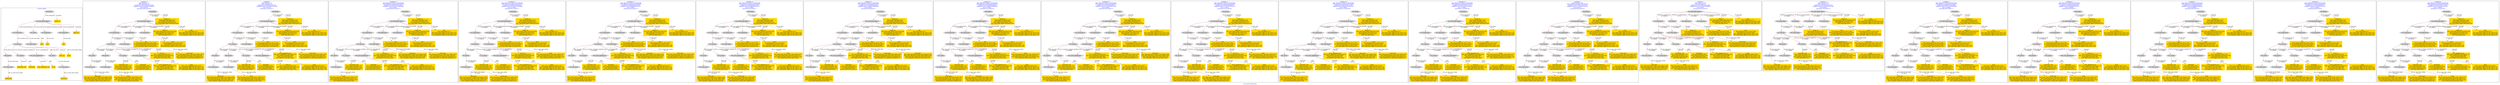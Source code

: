 digraph n0 {
fontcolor="blue"
remincross="true"
label="s24-s-norton-simon.json"
subgraph cluster_0 {
label="1-correct model"
n2[style="filled",color="white",fillcolor="lightgray",label="E12_Production1"];
n3[style="filled",color="white",fillcolor="lightgray",label="E21_Person1"];
n4[style="filled",color="white",fillcolor="lightgray",label="E52_Time-Span3"];
n5[style="filled",color="white",fillcolor="lightgray",label="E69_Death1"];
n6[style="filled",color="white",fillcolor="lightgray",label="E74_Group1"];
n7[style="filled",color="white",fillcolor="lightgray",label="E82_Actor_Appellation1"];
n8[style="filled",color="white",fillcolor="lightgray",label="E67_Birth1"];
n9[shape="plaintext",style="filled",fillcolor="gold",label="artist_uri"];
n10[style="filled",color="white",fillcolor="lightgray",label="E22_Man-Made_Object1"];
n11[style="filled",color="white",fillcolor="lightgray",label="E35_Title1"];
n12[style="filled",color="white",fillcolor="lightgray",label="E8_Acquisition1"];
n13[style="filled",color="white",fillcolor="lightgray",label="E54_Dimension1"];
n14[shape="plaintext",style="filled",fillcolor="gold",label="object_uri"];
n15[shape="plaintext",style="filled",fillcolor="gold",label="title"];
n16[style="filled",color="white",fillcolor="lightgray",label="E38_Image1"];
n17[shape="plaintext",style="filled",fillcolor="gold",label="image_url"];
n18[style="filled",color="white",fillcolor="lightgray",label="E52_Time-Span1"];
n19[shape="plaintext",style="filled",fillcolor="gold",label="birth_date"];
n20[style="filled",color="white",fillcolor="lightgray",label="E52_Time-Span2"];
n21[shape="plaintext",style="filled",fillcolor="gold",label="death_date"];
n22[shape="plaintext",style="filled",fillcolor="gold",label="made"];
n23[shape="plaintext",style="filled",fillcolor="gold",label="dim"];
n24[shape="plaintext",style="filled",fillcolor="gold",label="nationality_URI"];
n25[shape="plaintext",style="filled",fillcolor="gold",label="nationality"];
n26[shape="plaintext",style="filled",fillcolor="gold",label="artist_appellation_uri"];
n27[shape="plaintext",style="filled",fillcolor="gold",label="artist"];
n28[shape="plaintext",style="filled",fillcolor="gold",label="prov"];
}
subgraph cluster_1 {
label="candidate 0\nlink coherence:1.0\nnode coherence:1.0\nconfidence:0.48172658782197436\nmapping score:0.5323704010688632\ncost:24.99793\n-precision:0.88-recall:0.85"
n30[style="filled",color="white",fillcolor="lightgray",label="E12_Production1"];
n31[style="filled",color="white",fillcolor="lightgray",label="E21_Person1"];
n32[style="filled",color="white",fillcolor="lightgray",label="E52_Time-Span2"];
n33[style="filled",color="white",fillcolor="lightgray",label="E67_Birth1"];
n34[style="filled",color="white",fillcolor="lightgray",label="E69_Death1"];
n35[style="filled",color="white",fillcolor="lightgray",label="E74_Group1"];
n36[style="filled",color="white",fillcolor="lightgray",label="E82_Actor_Appellation1"];
n37[style="filled",color="white",fillcolor="lightgray",label="E22_Man-Made_Object1"];
n38[style="filled",color="white",fillcolor="lightgray",label="E54_Dimension1"];
n39[style="filled",color="white",fillcolor="lightgray",label="E8_Acquisition1"];
n40[style="filled",color="white",fillcolor="lightgray",label="E38_Image1"];
n41[style="filled",color="white",fillcolor="lightgray",label="E52_Time-Span1"];
n42[style="filled",color="white",fillcolor="lightgray",label="E52_Time-Span3"];
n43[shape="plaintext",style="filled",fillcolor="gold",label="prov\n[E8_Acquisition,P3_has_note,0.443]\n[E30_Right,P3_has_note,0.306]\n[E33_Linguistic_Object,P3_has_note,0.126]\n[E22_Man-Made_Object,P3_has_note,0.125]"];
n44[shape="plaintext",style="filled",fillcolor="gold",label="object_uri\n[E22_Man-Made_Object,classLink,0.619]\n[E8_Acquisition,classLink,0.207]\n[E30_Right,P3_has_note,0.121]\n[E35_Title,label,0.053]"];
n45[shape="plaintext",style="filled",fillcolor="gold",label="nationality_URI\n[E74_Group,classLink,0.701]\n[E55_Type,classLink,0.175]\n[E57_Material,classLink,0.091]\n[E55_Type,label,0.034]"];
n46[shape="plaintext",style="filled",fillcolor="gold",label="dim\n[E54_Dimension,P3_has_note,0.789]\n[E22_Man-Made_Object,P3_has_note,0.087]\n[E34_Inscription,P3_has_note,0.068]\n[E22_Man-Made_Object,classLink,0.057]"];
n47[shape="plaintext",style="filled",fillcolor="gold",label="artist_appellation_uri\n[E82_Actor_Appellation,classLink,0.575]\n[E21_Person,classLink,0.386]\n[E39_Actor,classLink,0.03]\n[E30_Right,P3_has_note,0.008]"];
n48[shape="plaintext",style="filled",fillcolor="gold",label="artist\n[E82_Actor_Appellation,label,0.485]\n[E33_Linguistic_Object,P3_has_note,0.179]\n[E22_Man-Made_Object,P3_has_note,0.173]\n[E73_Information_Object,P3_has_note,0.163]"];
n49[shape="plaintext",style="filled",fillcolor="gold",label="death_date\n[E52_Time-Span,P82_at_some_time_within,0.367]\n[E52_Time-Span,P82b_end_of_the_end,0.29]\n[E52_Time-Span,P82a_begin_of_the_begin,0.27]\n[E69_Death,P82_at_some_time_within,0.073]"];
n50[shape="plaintext",style="filled",fillcolor="gold",label="birth_date\n[E52_Time-Span,P82a_begin_of_the_begin,0.343]\n[E52_Time-Span,P82_at_some_time_within,0.301]\n[E52_Time-Span,P82b_end_of_the_end,0.278]\n[E33_Linguistic_Object,P3_has_note,0.078]"];
n51[shape="plaintext",style="filled",fillcolor="gold",label="artist_uri\n[E21_Person,classLink,0.413]\n[E82_Actor_Appellation,classLink,0.336]\n[E39_Actor,classLink,0.196]\n[E30_Right,P3_has_note,0.055]"];
n52[shape="plaintext",style="filled",fillcolor="gold",label="nationality\n[E74_Group,label,0.605]\n[E74_Group,classLink,0.279]\n[E55_Type,label,0.066]\n[E39_Actor,P3_has_note,0.05]"];
n53[shape="plaintext",style="filled",fillcolor="gold",label="made\n[E52_Time-Span,P82_at_some_time_within,0.377]\n[E52_Time-Span,P82b_end_of_the_end,0.273]\n[E52_Time-Span,P82a_begin_of_the_begin,0.224]\n[E12_Production,P3_has_note,0.126]"];
n54[shape="plaintext",style="filled",fillcolor="gold",label="image_url\n[E38_Image,classLink,0.315]\n[E53_Place,classLink,0.262]\n[E8_Acquisition,classLink,0.219]\n[E22_Man-Made_Object,classLink,0.204]"];
n55[shape="plaintext",style="filled",fillcolor="gold",label="title\n[E35_Title,label,0.311]\n[E22_Man-Made_Object,P3_has_note,0.273]\n[E73_Information_Object,P3_has_note,0.236]\n[E33_Linguistic_Object,P3_has_note,0.18]"];
}
subgraph cluster_2 {
label="candidate 1\nlink coherence:1.0\nnode coherence:1.0\nconfidence:0.4613397914021026\nmapping score:0.5255748022622394\ncost:24.99793\n-precision:0.8-recall:0.77"
n57[style="filled",color="white",fillcolor="lightgray",label="E12_Production1"];
n58[style="filled",color="white",fillcolor="lightgray",label="E21_Person1"];
n59[style="filled",color="white",fillcolor="lightgray",label="E52_Time-Span2"];
n60[style="filled",color="white",fillcolor="lightgray",label="E67_Birth1"];
n61[style="filled",color="white",fillcolor="lightgray",label="E69_Death1"];
n62[style="filled",color="white",fillcolor="lightgray",label="E74_Group1"];
n63[style="filled",color="white",fillcolor="lightgray",label="E82_Actor_Appellation1"];
n64[style="filled",color="white",fillcolor="lightgray",label="E22_Man-Made_Object1"];
n65[style="filled",color="white",fillcolor="lightgray",label="E54_Dimension1"];
n66[style="filled",color="white",fillcolor="lightgray",label="E8_Acquisition1"];
n67[style="filled",color="white",fillcolor="lightgray",label="E38_Image1"];
n68[style="filled",color="white",fillcolor="lightgray",label="E52_Time-Span1"];
n69[style="filled",color="white",fillcolor="lightgray",label="E52_Time-Span3"];
n70[shape="plaintext",style="filled",fillcolor="gold",label="prov\n[E8_Acquisition,P3_has_note,0.443]\n[E30_Right,P3_has_note,0.306]\n[E33_Linguistic_Object,P3_has_note,0.126]\n[E22_Man-Made_Object,P3_has_note,0.125]"];
n71[shape="plaintext",style="filled",fillcolor="gold",label="object_uri\n[E22_Man-Made_Object,classLink,0.619]\n[E8_Acquisition,classLink,0.207]\n[E30_Right,P3_has_note,0.121]\n[E35_Title,label,0.053]"];
n72[shape="plaintext",style="filled",fillcolor="gold",label="nationality_URI\n[E74_Group,classLink,0.701]\n[E55_Type,classLink,0.175]\n[E57_Material,classLink,0.091]\n[E55_Type,label,0.034]"];
n73[shape="plaintext",style="filled",fillcolor="gold",label="dim\n[E54_Dimension,P3_has_note,0.789]\n[E22_Man-Made_Object,P3_has_note,0.087]\n[E34_Inscription,P3_has_note,0.068]\n[E22_Man-Made_Object,classLink,0.057]"];
n74[shape="plaintext",style="filled",fillcolor="gold",label="artist_uri\n[E21_Person,classLink,0.413]\n[E82_Actor_Appellation,classLink,0.336]\n[E39_Actor,classLink,0.196]\n[E30_Right,P3_has_note,0.055]"];
n75[shape="plaintext",style="filled",fillcolor="gold",label="artist\n[E82_Actor_Appellation,label,0.485]\n[E33_Linguistic_Object,P3_has_note,0.179]\n[E22_Man-Made_Object,P3_has_note,0.173]\n[E73_Information_Object,P3_has_note,0.163]"];
n76[shape="plaintext",style="filled",fillcolor="gold",label="death_date\n[E52_Time-Span,P82_at_some_time_within,0.367]\n[E52_Time-Span,P82b_end_of_the_end,0.29]\n[E52_Time-Span,P82a_begin_of_the_begin,0.27]\n[E69_Death,P82_at_some_time_within,0.073]"];
n77[shape="plaintext",style="filled",fillcolor="gold",label="artist_appellation_uri\n[E82_Actor_Appellation,classLink,0.575]\n[E21_Person,classLink,0.386]\n[E39_Actor,classLink,0.03]\n[E30_Right,P3_has_note,0.008]"];
n78[shape="plaintext",style="filled",fillcolor="gold",label="birth_date\n[E52_Time-Span,P82a_begin_of_the_begin,0.343]\n[E52_Time-Span,P82_at_some_time_within,0.301]\n[E52_Time-Span,P82b_end_of_the_end,0.278]\n[E33_Linguistic_Object,P3_has_note,0.078]"];
n79[shape="plaintext",style="filled",fillcolor="gold",label="nationality\n[E74_Group,label,0.605]\n[E74_Group,classLink,0.279]\n[E55_Type,label,0.066]\n[E39_Actor,P3_has_note,0.05]"];
n80[shape="plaintext",style="filled",fillcolor="gold",label="made\n[E52_Time-Span,P82_at_some_time_within,0.377]\n[E52_Time-Span,P82b_end_of_the_end,0.273]\n[E52_Time-Span,P82a_begin_of_the_begin,0.224]\n[E12_Production,P3_has_note,0.126]"];
n81[shape="plaintext",style="filled",fillcolor="gold",label="image_url\n[E38_Image,classLink,0.315]\n[E53_Place,classLink,0.262]\n[E8_Acquisition,classLink,0.219]\n[E22_Man-Made_Object,classLink,0.204]"];
n82[shape="plaintext",style="filled",fillcolor="gold",label="title\n[E35_Title,label,0.311]\n[E22_Man-Made_Object,P3_has_note,0.273]\n[E73_Information_Object,P3_has_note,0.236]\n[E33_Linguistic_Object,P3_has_note,0.18]"];
}
subgraph cluster_3 {
label="candidate 10\nlink coherence:0.9565217391304348\nnode coherence:0.9545454545454546\nconfidence:0.4849632161970004\nmapping score:0.5311182748628696\ncost:22.99821\n-precision:0.83-recall:0.73"
n84[style="filled",color="white",fillcolor="lightgray",label="E12_Production1"];
n85[style="filled",color="white",fillcolor="lightgray",label="E21_Person1"];
n86[style="filled",color="white",fillcolor="lightgray",label="E52_Time-Span2"];
n87[style="filled",color="white",fillcolor="lightgray",label="E67_Birth1"];
n88[style="filled",color="white",fillcolor="lightgray",label="E74_Group1"];
n89[style="filled",color="white",fillcolor="lightgray",label="E82_Actor_Appellation1"];
n90[style="filled",color="white",fillcolor="lightgray",label="E22_Man-Made_Object1"];
n91[style="filled",color="white",fillcolor="lightgray",label="E54_Dimension1"];
n92[style="filled",color="white",fillcolor="lightgray",label="E8_Acquisition1"];
n93[style="filled",color="white",fillcolor="lightgray",label="E38_Image1"];
n94[style="filled",color="white",fillcolor="lightgray",label="E52_Time-Span1"];
n95[shape="plaintext",style="filled",fillcolor="gold",label="prov\n[E8_Acquisition,P3_has_note,0.443]\n[E30_Right,P3_has_note,0.306]\n[E33_Linguistic_Object,P3_has_note,0.126]\n[E22_Man-Made_Object,P3_has_note,0.125]"];
n96[shape="plaintext",style="filled",fillcolor="gold",label="object_uri\n[E22_Man-Made_Object,classLink,0.619]\n[E8_Acquisition,classLink,0.207]\n[E30_Right,P3_has_note,0.121]\n[E35_Title,label,0.053]"];
n97[shape="plaintext",style="filled",fillcolor="gold",label="nationality_URI\n[E74_Group,classLink,0.701]\n[E55_Type,classLink,0.175]\n[E57_Material,classLink,0.091]\n[E55_Type,label,0.034]"];
n98[shape="plaintext",style="filled",fillcolor="gold",label="dim\n[E54_Dimension,P3_has_note,0.789]\n[E22_Man-Made_Object,P3_has_note,0.087]\n[E34_Inscription,P3_has_note,0.068]\n[E22_Man-Made_Object,classLink,0.057]"];
n99[shape="plaintext",style="filled",fillcolor="gold",label="artist_appellation_uri\n[E82_Actor_Appellation,classLink,0.575]\n[E21_Person,classLink,0.386]\n[E39_Actor,classLink,0.03]\n[E30_Right,P3_has_note,0.008]"];
n100[shape="plaintext",style="filled",fillcolor="gold",label="birth_date\n[E52_Time-Span,P82a_begin_of_the_begin,0.343]\n[E52_Time-Span,P82_at_some_time_within,0.301]\n[E52_Time-Span,P82b_end_of_the_end,0.278]\n[E33_Linguistic_Object,P3_has_note,0.078]"];
n101[shape="plaintext",style="filled",fillcolor="gold",label="artist\n[E82_Actor_Appellation,label,0.485]\n[E33_Linguistic_Object,P3_has_note,0.179]\n[E22_Man-Made_Object,P3_has_note,0.173]\n[E73_Information_Object,P3_has_note,0.163]"];
n102[shape="plaintext",style="filled",fillcolor="gold",label="death_date\n[E52_Time-Span,P82_at_some_time_within,0.367]\n[E52_Time-Span,P82b_end_of_the_end,0.29]\n[E52_Time-Span,P82a_begin_of_the_begin,0.27]\n[E69_Death,P82_at_some_time_within,0.073]"];
n103[shape="plaintext",style="filled",fillcolor="gold",label="made\n[E52_Time-Span,P82_at_some_time_within,0.377]\n[E52_Time-Span,P82b_end_of_the_end,0.273]\n[E52_Time-Span,P82a_begin_of_the_begin,0.224]\n[E12_Production,P3_has_note,0.126]"];
n104[shape="plaintext",style="filled",fillcolor="gold",label="artist_uri\n[E21_Person,classLink,0.413]\n[E82_Actor_Appellation,classLink,0.336]\n[E39_Actor,classLink,0.196]\n[E30_Right,P3_has_note,0.055]"];
n105[shape="plaintext",style="filled",fillcolor="gold",label="nationality\n[E74_Group,label,0.605]\n[E74_Group,classLink,0.279]\n[E55_Type,label,0.066]\n[E39_Actor,P3_has_note,0.05]"];
n106[shape="plaintext",style="filled",fillcolor="gold",label="image_url\n[E38_Image,classLink,0.315]\n[E53_Place,classLink,0.262]\n[E8_Acquisition,classLink,0.219]\n[E22_Man-Made_Object,classLink,0.204]"];
n107[shape="plaintext",style="filled",fillcolor="gold",label="title\n[E35_Title,label,0.311]\n[E22_Man-Made_Object,P3_has_note,0.273]\n[E73_Information_Object,P3_has_note,0.236]\n[E33_Linguistic_Object,P3_has_note,0.18]"];
}
subgraph cluster_4 {
label="candidate 11\nlink coherence:0.9565217391304348\nnode coherence:0.9545454545454546\nconfidence:0.4849632161970004\nmapping score:0.5311182748628696\ncost:121.99821\n-precision:0.87-recall:0.77"
n109[style="filled",color="white",fillcolor="lightgray",label="E12_Production1"];
n110[style="filled",color="white",fillcolor="lightgray",label="E21_Person1"];
n111[style="filled",color="white",fillcolor="lightgray",label="E52_Time-Span2"];
n112[style="filled",color="white",fillcolor="lightgray",label="E67_Birth1"];
n113[style="filled",color="white",fillcolor="lightgray",label="E74_Group1"];
n114[style="filled",color="white",fillcolor="lightgray",label="E82_Actor_Appellation1"];
n115[style="filled",color="white",fillcolor="lightgray",label="E22_Man-Made_Object1"];
n116[style="filled",color="white",fillcolor="lightgray",label="E54_Dimension1"];
n117[style="filled",color="white",fillcolor="lightgray",label="E8_Acquisition1"];
n118[style="filled",color="white",fillcolor="lightgray",label="E38_Image1"];
n119[style="filled",color="white",fillcolor="lightgray",label="E52_Time-Span1"];
n120[shape="plaintext",style="filled",fillcolor="gold",label="prov\n[E8_Acquisition,P3_has_note,0.443]\n[E30_Right,P3_has_note,0.306]\n[E33_Linguistic_Object,P3_has_note,0.126]\n[E22_Man-Made_Object,P3_has_note,0.125]"];
n121[shape="plaintext",style="filled",fillcolor="gold",label="object_uri\n[E22_Man-Made_Object,classLink,0.619]\n[E8_Acquisition,classLink,0.207]\n[E30_Right,P3_has_note,0.121]\n[E35_Title,label,0.053]"];
n122[shape="plaintext",style="filled",fillcolor="gold",label="nationality_URI\n[E74_Group,classLink,0.701]\n[E55_Type,classLink,0.175]\n[E57_Material,classLink,0.091]\n[E55_Type,label,0.034]"];
n123[shape="plaintext",style="filled",fillcolor="gold",label="dim\n[E54_Dimension,P3_has_note,0.789]\n[E22_Man-Made_Object,P3_has_note,0.087]\n[E34_Inscription,P3_has_note,0.068]\n[E22_Man-Made_Object,classLink,0.057]"];
n124[shape="plaintext",style="filled",fillcolor="gold",label="artist_appellation_uri\n[E82_Actor_Appellation,classLink,0.575]\n[E21_Person,classLink,0.386]\n[E39_Actor,classLink,0.03]\n[E30_Right,P3_has_note,0.008]"];
n125[shape="plaintext",style="filled",fillcolor="gold",label="artist\n[E82_Actor_Appellation,label,0.485]\n[E33_Linguistic_Object,P3_has_note,0.179]\n[E22_Man-Made_Object,P3_has_note,0.173]\n[E73_Information_Object,P3_has_note,0.163]"];
n126[shape="plaintext",style="filled",fillcolor="gold",label="birth_date\n[E52_Time-Span,P82a_begin_of_the_begin,0.343]\n[E52_Time-Span,P82_at_some_time_within,0.301]\n[E52_Time-Span,P82b_end_of_the_end,0.278]\n[E33_Linguistic_Object,P3_has_note,0.078]"];
n127[shape="plaintext",style="filled",fillcolor="gold",label="made\n[E52_Time-Span,P82_at_some_time_within,0.377]\n[E52_Time-Span,P82b_end_of_the_end,0.273]\n[E52_Time-Span,P82a_begin_of_the_begin,0.224]\n[E12_Production,P3_has_note,0.126]"];
n128[shape="plaintext",style="filled",fillcolor="gold",label="artist_uri\n[E21_Person,classLink,0.413]\n[E82_Actor_Appellation,classLink,0.336]\n[E39_Actor,classLink,0.196]\n[E30_Right,P3_has_note,0.055]"];
n129[shape="plaintext",style="filled",fillcolor="gold",label="death_date\n[E52_Time-Span,P82_at_some_time_within,0.367]\n[E52_Time-Span,P82b_end_of_the_end,0.29]\n[E52_Time-Span,P82a_begin_of_the_begin,0.27]\n[E69_Death,P82_at_some_time_within,0.073]"];
n130[shape="plaintext",style="filled",fillcolor="gold",label="nationality\n[E74_Group,label,0.605]\n[E74_Group,classLink,0.279]\n[E55_Type,label,0.066]\n[E39_Actor,P3_has_note,0.05]"];
n131[shape="plaintext",style="filled",fillcolor="gold",label="image_url\n[E38_Image,classLink,0.315]\n[E53_Place,classLink,0.262]\n[E8_Acquisition,classLink,0.219]\n[E22_Man-Made_Object,classLink,0.204]"];
n132[shape="plaintext",style="filled",fillcolor="gold",label="title\n[E35_Title,label,0.311]\n[E22_Man-Made_Object,P3_has_note,0.273]\n[E73_Information_Object,P3_has_note,0.236]\n[E33_Linguistic_Object,P3_has_note,0.18]"];
}
subgraph cluster_5 {
label="candidate 12\nlink coherence:0.9565217391304348\nnode coherence:0.9545454545454546\nconfidence:0.4800032504078166\nmapping score:0.5294649529331417\ncost:22.99821\n-precision:0.83-recall:0.73"
n134[style="filled",color="white",fillcolor="lightgray",label="E12_Production1"];
n135[style="filled",color="white",fillcolor="lightgray",label="E21_Person1"];
n136[style="filled",color="white",fillcolor="lightgray",label="E52_Time-Span2"];
n137[style="filled",color="white",fillcolor="lightgray",label="E67_Birth1"];
n138[style="filled",color="white",fillcolor="lightgray",label="E74_Group1"];
n139[style="filled",color="white",fillcolor="lightgray",label="E82_Actor_Appellation1"];
n140[style="filled",color="white",fillcolor="lightgray",label="E22_Man-Made_Object1"];
n141[style="filled",color="white",fillcolor="lightgray",label="E54_Dimension1"];
n142[style="filled",color="white",fillcolor="lightgray",label="E8_Acquisition1"];
n143[style="filled",color="white",fillcolor="lightgray",label="E38_Image1"];
n144[style="filled",color="white",fillcolor="lightgray",label="E52_Time-Span1"];
n145[shape="plaintext",style="filled",fillcolor="gold",label="prov\n[E8_Acquisition,P3_has_note,0.443]\n[E30_Right,P3_has_note,0.306]\n[E33_Linguistic_Object,P3_has_note,0.126]\n[E22_Man-Made_Object,P3_has_note,0.125]"];
n146[shape="plaintext",style="filled",fillcolor="gold",label="object_uri\n[E22_Man-Made_Object,classLink,0.619]\n[E8_Acquisition,classLink,0.207]\n[E30_Right,P3_has_note,0.121]\n[E35_Title,label,0.053]"];
n147[shape="plaintext",style="filled",fillcolor="gold",label="nationality_URI\n[E74_Group,classLink,0.701]\n[E55_Type,classLink,0.175]\n[E57_Material,classLink,0.091]\n[E55_Type,label,0.034]"];
n148[shape="plaintext",style="filled",fillcolor="gold",label="dim\n[E54_Dimension,P3_has_note,0.789]\n[E22_Man-Made_Object,P3_has_note,0.087]\n[E34_Inscription,P3_has_note,0.068]\n[E22_Man-Made_Object,classLink,0.057]"];
n149[shape="plaintext",style="filled",fillcolor="gold",label="artist_appellation_uri\n[E82_Actor_Appellation,classLink,0.575]\n[E21_Person,classLink,0.386]\n[E39_Actor,classLink,0.03]\n[E30_Right,P3_has_note,0.008]"];
n150[shape="plaintext",style="filled",fillcolor="gold",label="birth_date\n[E52_Time-Span,P82a_begin_of_the_begin,0.343]\n[E52_Time-Span,P82_at_some_time_within,0.301]\n[E52_Time-Span,P82b_end_of_the_end,0.278]\n[E33_Linguistic_Object,P3_has_note,0.078]"];
n151[shape="plaintext",style="filled",fillcolor="gold",label="artist\n[E82_Actor_Appellation,label,0.485]\n[E33_Linguistic_Object,P3_has_note,0.179]\n[E22_Man-Made_Object,P3_has_note,0.173]\n[E73_Information_Object,P3_has_note,0.163]"];
n152[shape="plaintext",style="filled",fillcolor="gold",label="death_date\n[E52_Time-Span,P82_at_some_time_within,0.367]\n[E52_Time-Span,P82b_end_of_the_end,0.29]\n[E52_Time-Span,P82a_begin_of_the_begin,0.27]\n[E69_Death,P82_at_some_time_within,0.073]"];
n153[shape="plaintext",style="filled",fillcolor="gold",label="made\n[E52_Time-Span,P82_at_some_time_within,0.377]\n[E52_Time-Span,P82b_end_of_the_end,0.273]\n[E52_Time-Span,P82a_begin_of_the_begin,0.224]\n[E12_Production,P3_has_note,0.126]"];
n154[shape="plaintext",style="filled",fillcolor="gold",label="artist_uri\n[E21_Person,classLink,0.413]\n[E82_Actor_Appellation,classLink,0.336]\n[E39_Actor,classLink,0.196]\n[E30_Right,P3_has_note,0.055]"];
n155[shape="plaintext",style="filled",fillcolor="gold",label="nationality\n[E74_Group,label,0.605]\n[E74_Group,classLink,0.279]\n[E55_Type,label,0.066]\n[E39_Actor,P3_has_note,0.05]"];
n156[shape="plaintext",style="filled",fillcolor="gold",label="image_url\n[E38_Image,classLink,0.315]\n[E53_Place,classLink,0.262]\n[E8_Acquisition,classLink,0.219]\n[E22_Man-Made_Object,classLink,0.204]"];
n157[shape="plaintext",style="filled",fillcolor="gold",label="title\n[E35_Title,label,0.311]\n[E22_Man-Made_Object,P3_has_note,0.273]\n[E73_Information_Object,P3_has_note,0.236]\n[E33_Linguistic_Object,P3_has_note,0.18]"];
}
subgraph cluster_6 {
label="candidate 13\nlink coherence:0.9565217391304348\nnode coherence:0.9545454545454546\nconfidence:0.4800032504078166\nmapping score:0.5294649529331417\ncost:121.99821\n-precision:0.87-recall:0.77"
n159[style="filled",color="white",fillcolor="lightgray",label="E12_Production1"];
n160[style="filled",color="white",fillcolor="lightgray",label="E21_Person1"];
n161[style="filled",color="white",fillcolor="lightgray",label="E52_Time-Span2"];
n162[style="filled",color="white",fillcolor="lightgray",label="E67_Birth1"];
n163[style="filled",color="white",fillcolor="lightgray",label="E74_Group1"];
n164[style="filled",color="white",fillcolor="lightgray",label="E82_Actor_Appellation1"];
n165[style="filled",color="white",fillcolor="lightgray",label="E22_Man-Made_Object1"];
n166[style="filled",color="white",fillcolor="lightgray",label="E54_Dimension1"];
n167[style="filled",color="white",fillcolor="lightgray",label="E8_Acquisition1"];
n168[style="filled",color="white",fillcolor="lightgray",label="E38_Image1"];
n169[style="filled",color="white",fillcolor="lightgray",label="E52_Time-Span1"];
n170[shape="plaintext",style="filled",fillcolor="gold",label="birth_date\n[E52_Time-Span,P82a_begin_of_the_begin,0.343]\n[E52_Time-Span,P82_at_some_time_within,0.301]\n[E52_Time-Span,P82b_end_of_the_end,0.278]\n[E33_Linguistic_Object,P3_has_note,0.078]"];
n171[shape="plaintext",style="filled",fillcolor="gold",label="prov\n[E8_Acquisition,P3_has_note,0.443]\n[E30_Right,P3_has_note,0.306]\n[E33_Linguistic_Object,P3_has_note,0.126]\n[E22_Man-Made_Object,P3_has_note,0.125]"];
n172[shape="plaintext",style="filled",fillcolor="gold",label="object_uri\n[E22_Man-Made_Object,classLink,0.619]\n[E8_Acquisition,classLink,0.207]\n[E30_Right,P3_has_note,0.121]\n[E35_Title,label,0.053]"];
n173[shape="plaintext",style="filled",fillcolor="gold",label="nationality_URI\n[E74_Group,classLink,0.701]\n[E55_Type,classLink,0.175]\n[E57_Material,classLink,0.091]\n[E55_Type,label,0.034]"];
n174[shape="plaintext",style="filled",fillcolor="gold",label="dim\n[E54_Dimension,P3_has_note,0.789]\n[E22_Man-Made_Object,P3_has_note,0.087]\n[E34_Inscription,P3_has_note,0.068]\n[E22_Man-Made_Object,classLink,0.057]"];
n175[shape="plaintext",style="filled",fillcolor="gold",label="artist_appellation_uri\n[E82_Actor_Appellation,classLink,0.575]\n[E21_Person,classLink,0.386]\n[E39_Actor,classLink,0.03]\n[E30_Right,P3_has_note,0.008]"];
n176[shape="plaintext",style="filled",fillcolor="gold",label="artist\n[E82_Actor_Appellation,label,0.485]\n[E33_Linguistic_Object,P3_has_note,0.179]\n[E22_Man-Made_Object,P3_has_note,0.173]\n[E73_Information_Object,P3_has_note,0.163]"];
n177[shape="plaintext",style="filled",fillcolor="gold",label="made\n[E52_Time-Span,P82_at_some_time_within,0.377]\n[E52_Time-Span,P82b_end_of_the_end,0.273]\n[E52_Time-Span,P82a_begin_of_the_begin,0.224]\n[E12_Production,P3_has_note,0.126]"];
n178[shape="plaintext",style="filled",fillcolor="gold",label="artist_uri\n[E21_Person,classLink,0.413]\n[E82_Actor_Appellation,classLink,0.336]\n[E39_Actor,classLink,0.196]\n[E30_Right,P3_has_note,0.055]"];
n179[shape="plaintext",style="filled",fillcolor="gold",label="death_date\n[E52_Time-Span,P82_at_some_time_within,0.367]\n[E52_Time-Span,P82b_end_of_the_end,0.29]\n[E52_Time-Span,P82a_begin_of_the_begin,0.27]\n[E69_Death,P82_at_some_time_within,0.073]"];
n180[shape="plaintext",style="filled",fillcolor="gold",label="nationality\n[E74_Group,label,0.605]\n[E74_Group,classLink,0.279]\n[E55_Type,label,0.066]\n[E39_Actor,P3_has_note,0.05]"];
n181[shape="plaintext",style="filled",fillcolor="gold",label="image_url\n[E38_Image,classLink,0.315]\n[E53_Place,classLink,0.262]\n[E8_Acquisition,classLink,0.219]\n[E22_Man-Made_Object,classLink,0.204]"];
n182[shape="plaintext",style="filled",fillcolor="gold",label="title\n[E35_Title,label,0.311]\n[E22_Man-Made_Object,P3_has_note,0.273]\n[E73_Information_Object,P3_has_note,0.236]\n[E33_Linguistic_Object,P3_has_note,0.18]"];
}
subgraph cluster_7 {
label="candidate 14\nlink coherence:0.9565217391304348\nnode coherence:0.9545454545454546\nconfidence:0.4757306305381834\nmapping score:0.5280407463099306\ncost:22.99821\n-precision:0.83-recall:0.73"
n184[style="filled",color="white",fillcolor="lightgray",label="E12_Production1"];
n185[style="filled",color="white",fillcolor="lightgray",label="E21_Person1"];
n186[style="filled",color="white",fillcolor="lightgray",label="E52_Time-Span2"];
n187[style="filled",color="white",fillcolor="lightgray",label="E67_Birth1"];
n188[style="filled",color="white",fillcolor="lightgray",label="E74_Group1"];
n189[style="filled",color="white",fillcolor="lightgray",label="E82_Actor_Appellation1"];
n190[style="filled",color="white",fillcolor="lightgray",label="E22_Man-Made_Object1"];
n191[style="filled",color="white",fillcolor="lightgray",label="E54_Dimension1"];
n192[style="filled",color="white",fillcolor="lightgray",label="E8_Acquisition1"];
n193[style="filled",color="white",fillcolor="lightgray",label="E38_Image1"];
n194[style="filled",color="white",fillcolor="lightgray",label="E52_Time-Span1"];
n195[shape="plaintext",style="filled",fillcolor="gold",label="prov\n[E8_Acquisition,P3_has_note,0.443]\n[E30_Right,P3_has_note,0.306]\n[E33_Linguistic_Object,P3_has_note,0.126]\n[E22_Man-Made_Object,P3_has_note,0.125]"];
n196[shape="plaintext",style="filled",fillcolor="gold",label="object_uri\n[E22_Man-Made_Object,classLink,0.619]\n[E8_Acquisition,classLink,0.207]\n[E30_Right,P3_has_note,0.121]\n[E35_Title,label,0.053]"];
n197[shape="plaintext",style="filled",fillcolor="gold",label="nationality_URI\n[E74_Group,classLink,0.701]\n[E55_Type,classLink,0.175]\n[E57_Material,classLink,0.091]\n[E55_Type,label,0.034]"];
n198[shape="plaintext",style="filled",fillcolor="gold",label="dim\n[E54_Dimension,P3_has_note,0.789]\n[E22_Man-Made_Object,P3_has_note,0.087]\n[E34_Inscription,P3_has_note,0.068]\n[E22_Man-Made_Object,classLink,0.057]"];
n199[shape="plaintext",style="filled",fillcolor="gold",label="artist_appellation_uri\n[E82_Actor_Appellation,classLink,0.575]\n[E21_Person,classLink,0.386]\n[E39_Actor,classLink,0.03]\n[E30_Right,P3_has_note,0.008]"];
n200[shape="plaintext",style="filled",fillcolor="gold",label="death_date\n[E52_Time-Span,P82_at_some_time_within,0.367]\n[E52_Time-Span,P82b_end_of_the_end,0.29]\n[E52_Time-Span,P82a_begin_of_the_begin,0.27]\n[E69_Death,P82_at_some_time_within,0.073]"];
n201[shape="plaintext",style="filled",fillcolor="gold",label="artist\n[E82_Actor_Appellation,label,0.485]\n[E33_Linguistic_Object,P3_has_note,0.179]\n[E22_Man-Made_Object,P3_has_note,0.173]\n[E73_Information_Object,P3_has_note,0.163]"];
n202[shape="plaintext",style="filled",fillcolor="gold",label="birth_date\n[E52_Time-Span,P82a_begin_of_the_begin,0.343]\n[E52_Time-Span,P82_at_some_time_within,0.301]\n[E52_Time-Span,P82b_end_of_the_end,0.278]\n[E33_Linguistic_Object,P3_has_note,0.078]"];
n203[shape="plaintext",style="filled",fillcolor="gold",label="made\n[E52_Time-Span,P82_at_some_time_within,0.377]\n[E52_Time-Span,P82b_end_of_the_end,0.273]\n[E52_Time-Span,P82a_begin_of_the_begin,0.224]\n[E12_Production,P3_has_note,0.126]"];
n204[shape="plaintext",style="filled",fillcolor="gold",label="artist_uri\n[E21_Person,classLink,0.413]\n[E82_Actor_Appellation,classLink,0.336]\n[E39_Actor,classLink,0.196]\n[E30_Right,P3_has_note,0.055]"];
n205[shape="plaintext",style="filled",fillcolor="gold",label="nationality\n[E74_Group,label,0.605]\n[E74_Group,classLink,0.279]\n[E55_Type,label,0.066]\n[E39_Actor,P3_has_note,0.05]"];
n206[shape="plaintext",style="filled",fillcolor="gold",label="image_url\n[E38_Image,classLink,0.315]\n[E53_Place,classLink,0.262]\n[E8_Acquisition,classLink,0.219]\n[E22_Man-Made_Object,classLink,0.204]"];
n207[shape="plaintext",style="filled",fillcolor="gold",label="title\n[E35_Title,label,0.311]\n[E22_Man-Made_Object,P3_has_note,0.273]\n[E73_Information_Object,P3_has_note,0.236]\n[E33_Linguistic_Object,P3_has_note,0.18]"];
}
subgraph cluster_8 {
label="candidate 15\nlink coherence:0.9565217391304348\nnode coherence:0.9545454545454546\nconfidence:0.4757306305381834\nmapping score:0.5280407463099306\ncost:121.99821\n-precision:0.91-recall:0.81"
n209[style="filled",color="white",fillcolor="lightgray",label="E12_Production1"];
n210[style="filled",color="white",fillcolor="lightgray",label="E21_Person1"];
n211[style="filled",color="white",fillcolor="lightgray",label="E52_Time-Span2"];
n212[style="filled",color="white",fillcolor="lightgray",label="E67_Birth1"];
n213[style="filled",color="white",fillcolor="lightgray",label="E74_Group1"];
n214[style="filled",color="white",fillcolor="lightgray",label="E82_Actor_Appellation1"];
n215[style="filled",color="white",fillcolor="lightgray",label="E22_Man-Made_Object1"];
n216[style="filled",color="white",fillcolor="lightgray",label="E54_Dimension1"];
n217[style="filled",color="white",fillcolor="lightgray",label="E8_Acquisition1"];
n218[style="filled",color="white",fillcolor="lightgray",label="E38_Image1"];
n219[style="filled",color="white",fillcolor="lightgray",label="E52_Time-Span1"];
n220[shape="plaintext",style="filled",fillcolor="gold",label="death_date\n[E52_Time-Span,P82_at_some_time_within,0.367]\n[E52_Time-Span,P82b_end_of_the_end,0.29]\n[E52_Time-Span,P82a_begin_of_the_begin,0.27]\n[E69_Death,P82_at_some_time_within,0.073]"];
n221[shape="plaintext",style="filled",fillcolor="gold",label="prov\n[E8_Acquisition,P3_has_note,0.443]\n[E30_Right,P3_has_note,0.306]\n[E33_Linguistic_Object,P3_has_note,0.126]\n[E22_Man-Made_Object,P3_has_note,0.125]"];
n222[shape="plaintext",style="filled",fillcolor="gold",label="object_uri\n[E22_Man-Made_Object,classLink,0.619]\n[E8_Acquisition,classLink,0.207]\n[E30_Right,P3_has_note,0.121]\n[E35_Title,label,0.053]"];
n223[shape="plaintext",style="filled",fillcolor="gold",label="nationality_URI\n[E74_Group,classLink,0.701]\n[E55_Type,classLink,0.175]\n[E57_Material,classLink,0.091]\n[E55_Type,label,0.034]"];
n224[shape="plaintext",style="filled",fillcolor="gold",label="dim\n[E54_Dimension,P3_has_note,0.789]\n[E22_Man-Made_Object,P3_has_note,0.087]\n[E34_Inscription,P3_has_note,0.068]\n[E22_Man-Made_Object,classLink,0.057]"];
n225[shape="plaintext",style="filled",fillcolor="gold",label="artist_appellation_uri\n[E82_Actor_Appellation,classLink,0.575]\n[E21_Person,classLink,0.386]\n[E39_Actor,classLink,0.03]\n[E30_Right,P3_has_note,0.008]"];
n226[shape="plaintext",style="filled",fillcolor="gold",label="artist\n[E82_Actor_Appellation,label,0.485]\n[E33_Linguistic_Object,P3_has_note,0.179]\n[E22_Man-Made_Object,P3_has_note,0.173]\n[E73_Information_Object,P3_has_note,0.163]"];
n227[shape="plaintext",style="filled",fillcolor="gold",label="made\n[E52_Time-Span,P82_at_some_time_within,0.377]\n[E52_Time-Span,P82b_end_of_the_end,0.273]\n[E52_Time-Span,P82a_begin_of_the_begin,0.224]\n[E12_Production,P3_has_note,0.126]"];
n228[shape="plaintext",style="filled",fillcolor="gold",label="birth_date\n[E52_Time-Span,P82a_begin_of_the_begin,0.343]\n[E52_Time-Span,P82_at_some_time_within,0.301]\n[E52_Time-Span,P82b_end_of_the_end,0.278]\n[E33_Linguistic_Object,P3_has_note,0.078]"];
n229[shape="plaintext",style="filled",fillcolor="gold",label="artist_uri\n[E21_Person,classLink,0.413]\n[E82_Actor_Appellation,classLink,0.336]\n[E39_Actor,classLink,0.196]\n[E30_Right,P3_has_note,0.055]"];
n230[shape="plaintext",style="filled",fillcolor="gold",label="nationality\n[E74_Group,label,0.605]\n[E74_Group,classLink,0.279]\n[E55_Type,label,0.066]\n[E39_Actor,P3_has_note,0.05]"];
n231[shape="plaintext",style="filled",fillcolor="gold",label="image_url\n[E38_Image,classLink,0.315]\n[E53_Place,classLink,0.262]\n[E8_Acquisition,classLink,0.219]\n[E22_Man-Made_Object,classLink,0.204]"];
n232[shape="plaintext",style="filled",fillcolor="gold",label="title\n[E35_Title,label,0.311]\n[E22_Man-Made_Object,P3_has_note,0.273]\n[E73_Information_Object,P3_has_note,0.236]\n[E33_Linguistic_Object,P3_has_note,0.18]"];
}
subgraph cluster_9 {
label="candidate 16\nlink coherence:0.9565217391304348\nnode coherence:0.9545454545454546\nconfidence:0.4742043293626618\nmapping score:0.5275319792514234\ncost:22.99821\n-precision:0.83-recall:0.73"
n234[style="filled",color="white",fillcolor="lightgray",label="E12_Production1"];
n235[style="filled",color="white",fillcolor="lightgray",label="E21_Person1"];
n236[style="filled",color="white",fillcolor="lightgray",label="E52_Time-Span2"];
n237[style="filled",color="white",fillcolor="lightgray",label="E67_Birth1"];
n238[style="filled",color="white",fillcolor="lightgray",label="E74_Group1"];
n239[style="filled",color="white",fillcolor="lightgray",label="E82_Actor_Appellation1"];
n240[style="filled",color="white",fillcolor="lightgray",label="E22_Man-Made_Object1"];
n241[style="filled",color="white",fillcolor="lightgray",label="E54_Dimension1"];
n242[style="filled",color="white",fillcolor="lightgray",label="E8_Acquisition1"];
n243[style="filled",color="white",fillcolor="lightgray",label="E38_Image1"];
n244[style="filled",color="white",fillcolor="lightgray",label="E52_Time-Span1"];
n245[shape="plaintext",style="filled",fillcolor="gold",label="prov\n[E8_Acquisition,P3_has_note,0.443]\n[E30_Right,P3_has_note,0.306]\n[E33_Linguistic_Object,P3_has_note,0.126]\n[E22_Man-Made_Object,P3_has_note,0.125]"];
n246[shape="plaintext",style="filled",fillcolor="gold",label="object_uri\n[E22_Man-Made_Object,classLink,0.619]\n[E8_Acquisition,classLink,0.207]\n[E30_Right,P3_has_note,0.121]\n[E35_Title,label,0.053]"];
n247[shape="plaintext",style="filled",fillcolor="gold",label="nationality_URI\n[E74_Group,classLink,0.701]\n[E55_Type,classLink,0.175]\n[E57_Material,classLink,0.091]\n[E55_Type,label,0.034]"];
n248[shape="plaintext",style="filled",fillcolor="gold",label="dim\n[E54_Dimension,P3_has_note,0.789]\n[E22_Man-Made_Object,P3_has_note,0.087]\n[E34_Inscription,P3_has_note,0.068]\n[E22_Man-Made_Object,classLink,0.057]"];
n249[shape="plaintext",style="filled",fillcolor="gold",label="artist_appellation_uri\n[E82_Actor_Appellation,classLink,0.575]\n[E21_Person,classLink,0.386]\n[E39_Actor,classLink,0.03]\n[E30_Right,P3_has_note,0.008]"];
n250[shape="plaintext",style="filled",fillcolor="gold",label="death_date\n[E52_Time-Span,P82_at_some_time_within,0.367]\n[E52_Time-Span,P82b_end_of_the_end,0.29]\n[E52_Time-Span,P82a_begin_of_the_begin,0.27]\n[E69_Death,P82_at_some_time_within,0.073]"];
n251[shape="plaintext",style="filled",fillcolor="gold",label="artist\n[E82_Actor_Appellation,label,0.485]\n[E33_Linguistic_Object,P3_has_note,0.179]\n[E22_Man-Made_Object,P3_has_note,0.173]\n[E73_Information_Object,P3_has_note,0.163]"];
n252[shape="plaintext",style="filled",fillcolor="gold",label="birth_date\n[E52_Time-Span,P82a_begin_of_the_begin,0.343]\n[E52_Time-Span,P82_at_some_time_within,0.301]\n[E52_Time-Span,P82b_end_of_the_end,0.278]\n[E33_Linguistic_Object,P3_has_note,0.078]"];
n253[shape="plaintext",style="filled",fillcolor="gold",label="made\n[E52_Time-Span,P82_at_some_time_within,0.377]\n[E52_Time-Span,P82b_end_of_the_end,0.273]\n[E52_Time-Span,P82a_begin_of_the_begin,0.224]\n[E12_Production,P3_has_note,0.126]"];
n254[shape="plaintext",style="filled",fillcolor="gold",label="artist_uri\n[E21_Person,classLink,0.413]\n[E82_Actor_Appellation,classLink,0.336]\n[E39_Actor,classLink,0.196]\n[E30_Right,P3_has_note,0.055]"];
n255[shape="plaintext",style="filled",fillcolor="gold",label="nationality\n[E74_Group,label,0.605]\n[E74_Group,classLink,0.279]\n[E55_Type,label,0.066]\n[E39_Actor,P3_has_note,0.05]"];
n256[shape="plaintext",style="filled",fillcolor="gold",label="image_url\n[E38_Image,classLink,0.315]\n[E53_Place,classLink,0.262]\n[E8_Acquisition,classLink,0.219]\n[E22_Man-Made_Object,classLink,0.204]"];
n257[shape="plaintext",style="filled",fillcolor="gold",label="title\n[E35_Title,label,0.311]\n[E22_Man-Made_Object,P3_has_note,0.273]\n[E73_Information_Object,P3_has_note,0.236]\n[E33_Linguistic_Object,P3_has_note,0.18]"];
}
subgraph cluster_10 {
label="candidate 17\nlink coherence:0.9565217391304348\nnode coherence:0.9545454545454546\nconfidence:0.4742043293626618\nmapping score:0.5275319792514234\ncost:121.99821\n-precision:0.91-recall:0.81"
n259[style="filled",color="white",fillcolor="lightgray",label="E12_Production1"];
n260[style="filled",color="white",fillcolor="lightgray",label="E21_Person1"];
n261[style="filled",color="white",fillcolor="lightgray",label="E52_Time-Span2"];
n262[style="filled",color="white",fillcolor="lightgray",label="E67_Birth1"];
n263[style="filled",color="white",fillcolor="lightgray",label="E74_Group1"];
n264[style="filled",color="white",fillcolor="lightgray",label="E82_Actor_Appellation1"];
n265[style="filled",color="white",fillcolor="lightgray",label="E22_Man-Made_Object1"];
n266[style="filled",color="white",fillcolor="lightgray",label="E54_Dimension1"];
n267[style="filled",color="white",fillcolor="lightgray",label="E8_Acquisition1"];
n268[style="filled",color="white",fillcolor="lightgray",label="E38_Image1"];
n269[style="filled",color="white",fillcolor="lightgray",label="E52_Time-Span1"];
n270[shape="plaintext",style="filled",fillcolor="gold",label="prov\n[E8_Acquisition,P3_has_note,0.443]\n[E30_Right,P3_has_note,0.306]\n[E33_Linguistic_Object,P3_has_note,0.126]\n[E22_Man-Made_Object,P3_has_note,0.125]"];
n271[shape="plaintext",style="filled",fillcolor="gold",label="object_uri\n[E22_Man-Made_Object,classLink,0.619]\n[E8_Acquisition,classLink,0.207]\n[E30_Right,P3_has_note,0.121]\n[E35_Title,label,0.053]"];
n272[shape="plaintext",style="filled",fillcolor="gold",label="nationality_URI\n[E74_Group,classLink,0.701]\n[E55_Type,classLink,0.175]\n[E57_Material,classLink,0.091]\n[E55_Type,label,0.034]"];
n273[shape="plaintext",style="filled",fillcolor="gold",label="dim\n[E54_Dimension,P3_has_note,0.789]\n[E22_Man-Made_Object,P3_has_note,0.087]\n[E34_Inscription,P3_has_note,0.068]\n[E22_Man-Made_Object,classLink,0.057]"];
n274[shape="plaintext",style="filled",fillcolor="gold",label="artist_appellation_uri\n[E82_Actor_Appellation,classLink,0.575]\n[E21_Person,classLink,0.386]\n[E39_Actor,classLink,0.03]\n[E30_Right,P3_has_note,0.008]"];
n275[shape="plaintext",style="filled",fillcolor="gold",label="artist\n[E82_Actor_Appellation,label,0.485]\n[E33_Linguistic_Object,P3_has_note,0.179]\n[E22_Man-Made_Object,P3_has_note,0.173]\n[E73_Information_Object,P3_has_note,0.163]"];
n276[shape="plaintext",style="filled",fillcolor="gold",label="death_date\n[E52_Time-Span,P82_at_some_time_within,0.367]\n[E52_Time-Span,P82b_end_of_the_end,0.29]\n[E52_Time-Span,P82a_begin_of_the_begin,0.27]\n[E69_Death,P82_at_some_time_within,0.073]"];
n277[shape="plaintext",style="filled",fillcolor="gold",label="made\n[E52_Time-Span,P82_at_some_time_within,0.377]\n[E52_Time-Span,P82b_end_of_the_end,0.273]\n[E52_Time-Span,P82a_begin_of_the_begin,0.224]\n[E12_Production,P3_has_note,0.126]"];
n278[shape="plaintext",style="filled",fillcolor="gold",label="birth_date\n[E52_Time-Span,P82a_begin_of_the_begin,0.343]\n[E52_Time-Span,P82_at_some_time_within,0.301]\n[E52_Time-Span,P82b_end_of_the_end,0.278]\n[E33_Linguistic_Object,P3_has_note,0.078]"];
n279[shape="plaintext",style="filled",fillcolor="gold",label="artist_uri\n[E21_Person,classLink,0.413]\n[E82_Actor_Appellation,classLink,0.336]\n[E39_Actor,classLink,0.196]\n[E30_Right,P3_has_note,0.055]"];
n280[shape="plaintext",style="filled",fillcolor="gold",label="nationality\n[E74_Group,label,0.605]\n[E74_Group,classLink,0.279]\n[E55_Type,label,0.066]\n[E39_Actor,P3_has_note,0.05]"];
n281[shape="plaintext",style="filled",fillcolor="gold",label="image_url\n[E38_Image,classLink,0.315]\n[E53_Place,classLink,0.262]\n[E8_Acquisition,classLink,0.219]\n[E22_Man-Made_Object,classLink,0.204]"];
n282[shape="plaintext",style="filled",fillcolor="gold",label="title\n[E35_Title,label,0.311]\n[E22_Man-Made_Object,P3_has_note,0.273]\n[E73_Information_Object,P3_has_note,0.236]\n[E33_Linguistic_Object,P3_has_note,0.18]"];
}
subgraph cluster_11 {
label="candidate 18\nlink coherence:0.9565217391304348\nnode coherence:0.9545454545454546\nconfidence:0.4645764197771286\nmapping score:0.5243226760562457\ncost:22.99821\n-precision:0.74-recall:0.65"
n284[style="filled",color="white",fillcolor="lightgray",label="E12_Production1"];
n285[style="filled",color="white",fillcolor="lightgray",label="E21_Person1"];
n286[style="filled",color="white",fillcolor="lightgray",label="E52_Time-Span2"];
n287[style="filled",color="white",fillcolor="lightgray",label="E67_Birth1"];
n288[style="filled",color="white",fillcolor="lightgray",label="E74_Group1"];
n289[style="filled",color="white",fillcolor="lightgray",label="E82_Actor_Appellation1"];
n290[style="filled",color="white",fillcolor="lightgray",label="E22_Man-Made_Object1"];
n291[style="filled",color="white",fillcolor="lightgray",label="E54_Dimension1"];
n292[style="filled",color="white",fillcolor="lightgray",label="E8_Acquisition1"];
n293[style="filled",color="white",fillcolor="lightgray",label="E38_Image1"];
n294[style="filled",color="white",fillcolor="lightgray",label="E52_Time-Span1"];
n295[shape="plaintext",style="filled",fillcolor="gold",label="prov\n[E8_Acquisition,P3_has_note,0.443]\n[E30_Right,P3_has_note,0.306]\n[E33_Linguistic_Object,P3_has_note,0.126]\n[E22_Man-Made_Object,P3_has_note,0.125]"];
n296[shape="plaintext",style="filled",fillcolor="gold",label="object_uri\n[E22_Man-Made_Object,classLink,0.619]\n[E8_Acquisition,classLink,0.207]\n[E30_Right,P3_has_note,0.121]\n[E35_Title,label,0.053]"];
n297[shape="plaintext",style="filled",fillcolor="gold",label="nationality_URI\n[E74_Group,classLink,0.701]\n[E55_Type,classLink,0.175]\n[E57_Material,classLink,0.091]\n[E55_Type,label,0.034]"];
n298[shape="plaintext",style="filled",fillcolor="gold",label="dim\n[E54_Dimension,P3_has_note,0.789]\n[E22_Man-Made_Object,P3_has_note,0.087]\n[E34_Inscription,P3_has_note,0.068]\n[E22_Man-Made_Object,classLink,0.057]"];
n299[shape="plaintext",style="filled",fillcolor="gold",label="artist_uri\n[E21_Person,classLink,0.413]\n[E82_Actor_Appellation,classLink,0.336]\n[E39_Actor,classLink,0.196]\n[E30_Right,P3_has_note,0.055]"];
n300[shape="plaintext",style="filled",fillcolor="gold",label="birth_date\n[E52_Time-Span,P82a_begin_of_the_begin,0.343]\n[E52_Time-Span,P82_at_some_time_within,0.301]\n[E52_Time-Span,P82b_end_of_the_end,0.278]\n[E33_Linguistic_Object,P3_has_note,0.078]"];
n301[shape="plaintext",style="filled",fillcolor="gold",label="artist\n[E82_Actor_Appellation,label,0.485]\n[E33_Linguistic_Object,P3_has_note,0.179]\n[E22_Man-Made_Object,P3_has_note,0.173]\n[E73_Information_Object,P3_has_note,0.163]"];
n302[shape="plaintext",style="filled",fillcolor="gold",label="death_date\n[E52_Time-Span,P82_at_some_time_within,0.367]\n[E52_Time-Span,P82b_end_of_the_end,0.29]\n[E52_Time-Span,P82a_begin_of_the_begin,0.27]\n[E69_Death,P82_at_some_time_within,0.073]"];
n303[shape="plaintext",style="filled",fillcolor="gold",label="artist_appellation_uri\n[E82_Actor_Appellation,classLink,0.575]\n[E21_Person,classLink,0.386]\n[E39_Actor,classLink,0.03]\n[E30_Right,P3_has_note,0.008]"];
n304[shape="plaintext",style="filled",fillcolor="gold",label="made\n[E52_Time-Span,P82_at_some_time_within,0.377]\n[E52_Time-Span,P82b_end_of_the_end,0.273]\n[E52_Time-Span,P82a_begin_of_the_begin,0.224]\n[E12_Production,P3_has_note,0.126]"];
n305[shape="plaintext",style="filled",fillcolor="gold",label="nationality\n[E74_Group,label,0.605]\n[E74_Group,classLink,0.279]\n[E55_Type,label,0.066]\n[E39_Actor,P3_has_note,0.05]"];
n306[shape="plaintext",style="filled",fillcolor="gold",label="image_url\n[E38_Image,classLink,0.315]\n[E53_Place,classLink,0.262]\n[E8_Acquisition,classLink,0.219]\n[E22_Man-Made_Object,classLink,0.204]"];
n307[shape="plaintext",style="filled",fillcolor="gold",label="title\n[E35_Title,label,0.311]\n[E22_Man-Made_Object,P3_has_note,0.273]\n[E73_Information_Object,P3_has_note,0.236]\n[E33_Linguistic_Object,P3_has_note,0.18]"];
}
subgraph cluster_12 {
label="candidate 19\nlink coherence:0.9565217391304348\nnode coherence:0.9545454545454546\nconfidence:0.4645764197771286\nmapping score:0.5243226760562457\ncost:121.99821\n-precision:0.78-recall:0.69"
n309[style="filled",color="white",fillcolor="lightgray",label="E12_Production1"];
n310[style="filled",color="white",fillcolor="lightgray",label="E21_Person1"];
n311[style="filled",color="white",fillcolor="lightgray",label="E52_Time-Span2"];
n312[style="filled",color="white",fillcolor="lightgray",label="E67_Birth1"];
n313[style="filled",color="white",fillcolor="lightgray",label="E74_Group1"];
n314[style="filled",color="white",fillcolor="lightgray",label="E82_Actor_Appellation1"];
n315[style="filled",color="white",fillcolor="lightgray",label="E22_Man-Made_Object1"];
n316[style="filled",color="white",fillcolor="lightgray",label="E54_Dimension1"];
n317[style="filled",color="white",fillcolor="lightgray",label="E8_Acquisition1"];
n318[style="filled",color="white",fillcolor="lightgray",label="E38_Image1"];
n319[style="filled",color="white",fillcolor="lightgray",label="E52_Time-Span1"];
n320[shape="plaintext",style="filled",fillcolor="gold",label="prov\n[E8_Acquisition,P3_has_note,0.443]\n[E30_Right,P3_has_note,0.306]\n[E33_Linguistic_Object,P3_has_note,0.126]\n[E22_Man-Made_Object,P3_has_note,0.125]"];
n321[shape="plaintext",style="filled",fillcolor="gold",label="object_uri\n[E22_Man-Made_Object,classLink,0.619]\n[E8_Acquisition,classLink,0.207]\n[E30_Right,P3_has_note,0.121]\n[E35_Title,label,0.053]"];
n322[shape="plaintext",style="filled",fillcolor="gold",label="nationality_URI\n[E74_Group,classLink,0.701]\n[E55_Type,classLink,0.175]\n[E57_Material,classLink,0.091]\n[E55_Type,label,0.034]"];
n323[shape="plaintext",style="filled",fillcolor="gold",label="dim\n[E54_Dimension,P3_has_note,0.789]\n[E22_Man-Made_Object,P3_has_note,0.087]\n[E34_Inscription,P3_has_note,0.068]\n[E22_Man-Made_Object,classLink,0.057]"];
n324[shape="plaintext",style="filled",fillcolor="gold",label="artist_uri\n[E21_Person,classLink,0.413]\n[E82_Actor_Appellation,classLink,0.336]\n[E39_Actor,classLink,0.196]\n[E30_Right,P3_has_note,0.055]"];
n325[shape="plaintext",style="filled",fillcolor="gold",label="artist\n[E82_Actor_Appellation,label,0.485]\n[E33_Linguistic_Object,P3_has_note,0.179]\n[E22_Man-Made_Object,P3_has_note,0.173]\n[E73_Information_Object,P3_has_note,0.163]"];
n326[shape="plaintext",style="filled",fillcolor="gold",label="birth_date\n[E52_Time-Span,P82a_begin_of_the_begin,0.343]\n[E52_Time-Span,P82_at_some_time_within,0.301]\n[E52_Time-Span,P82b_end_of_the_end,0.278]\n[E33_Linguistic_Object,P3_has_note,0.078]"];
n327[shape="plaintext",style="filled",fillcolor="gold",label="made\n[E52_Time-Span,P82_at_some_time_within,0.377]\n[E52_Time-Span,P82b_end_of_the_end,0.273]\n[E52_Time-Span,P82a_begin_of_the_begin,0.224]\n[E12_Production,P3_has_note,0.126]"];
n328[shape="plaintext",style="filled",fillcolor="gold",label="artist_appellation_uri\n[E82_Actor_Appellation,classLink,0.575]\n[E21_Person,classLink,0.386]\n[E39_Actor,classLink,0.03]\n[E30_Right,P3_has_note,0.008]"];
n329[shape="plaintext",style="filled",fillcolor="gold",label="death_date\n[E52_Time-Span,P82_at_some_time_within,0.367]\n[E52_Time-Span,P82b_end_of_the_end,0.29]\n[E52_Time-Span,P82a_begin_of_the_begin,0.27]\n[E69_Death,P82_at_some_time_within,0.073]"];
n330[shape="plaintext",style="filled",fillcolor="gold",label="nationality\n[E74_Group,label,0.605]\n[E74_Group,classLink,0.279]\n[E55_Type,label,0.066]\n[E39_Actor,P3_has_note,0.05]"];
n331[shape="plaintext",style="filled",fillcolor="gold",label="image_url\n[E38_Image,classLink,0.315]\n[E53_Place,classLink,0.262]\n[E8_Acquisition,classLink,0.219]\n[E22_Man-Made_Object,classLink,0.204]"];
n332[shape="plaintext",style="filled",fillcolor="gold",label="title\n[E35_Title,label,0.311]\n[E22_Man-Made_Object,P3_has_note,0.273]\n[E73_Information_Object,P3_has_note,0.236]\n[E33_Linguistic_Object,P3_has_note,0.18]"];
}
subgraph cluster_13 {
label="candidate 2\nlink coherence:0.96\nnode coherence:0.9565217391304348\nconfidence:0.48172658782197436\nmapping score:0.5178776474456749\ncost:24.99793\n-precision:0.88-recall:0.85"
n334[style="filled",color="white",fillcolor="lightgray",label="E12_Production1"];
n335[style="filled",color="white",fillcolor="lightgray",label="E21_Person1"];
n336[style="filled",color="white",fillcolor="lightgray",label="E52_Time-Span2"];
n337[style="filled",color="white",fillcolor="lightgray",label="E67_Birth1"];
n338[style="filled",color="white",fillcolor="lightgray",label="E69_Death1"];
n339[style="filled",color="white",fillcolor="lightgray",label="E74_Group1"];
n340[style="filled",color="white",fillcolor="lightgray",label="E82_Actor_Appellation1"];
n341[style="filled",color="white",fillcolor="lightgray",label="E22_Man-Made_Object1"];
n342[style="filled",color="white",fillcolor="lightgray",label="E54_Dimension1"];
n343[style="filled",color="white",fillcolor="lightgray",label="E8_Acquisition1"];
n344[style="filled",color="white",fillcolor="lightgray",label="E38_Image1"];
n345[style="filled",color="white",fillcolor="lightgray",label="E52_Time-Span1"];
n346[style="filled",color="white",fillcolor="lightgray",label="E52_Time-Span3"];
n347[shape="plaintext",style="filled",fillcolor="gold",label="object_uri\n[E22_Man-Made_Object,classLink,0.619]\n[E8_Acquisition,classLink,0.207]\n[E30_Right,P3_has_note,0.121]\n[E35_Title,label,0.053]"];
n348[shape="plaintext",style="filled",fillcolor="gold",label="nationality_URI\n[E74_Group,classLink,0.701]\n[E55_Type,classLink,0.175]\n[E57_Material,classLink,0.091]\n[E55_Type,label,0.034]"];
n349[shape="plaintext",style="filled",fillcolor="gold",label="dim\n[E54_Dimension,P3_has_note,0.789]\n[E22_Man-Made_Object,P3_has_note,0.087]\n[E34_Inscription,P3_has_note,0.068]\n[E22_Man-Made_Object,classLink,0.057]"];
n350[shape="plaintext",style="filled",fillcolor="gold",label="artist_appellation_uri\n[E82_Actor_Appellation,classLink,0.575]\n[E21_Person,classLink,0.386]\n[E39_Actor,classLink,0.03]\n[E30_Right,P3_has_note,0.008]"];
n351[shape="plaintext",style="filled",fillcolor="gold",label="prov\n[E8_Acquisition,P3_has_note,0.443]\n[E30_Right,P3_has_note,0.306]\n[E33_Linguistic_Object,P3_has_note,0.126]\n[E22_Man-Made_Object,P3_has_note,0.125]"];
n352[shape="plaintext",style="filled",fillcolor="gold",label="artist\n[E82_Actor_Appellation,label,0.485]\n[E33_Linguistic_Object,P3_has_note,0.179]\n[E22_Man-Made_Object,P3_has_note,0.173]\n[E73_Information_Object,P3_has_note,0.163]"];
n353[shape="plaintext",style="filled",fillcolor="gold",label="death_date\n[E52_Time-Span,P82_at_some_time_within,0.367]\n[E52_Time-Span,P82b_end_of_the_end,0.29]\n[E52_Time-Span,P82a_begin_of_the_begin,0.27]\n[E69_Death,P82_at_some_time_within,0.073]"];
n354[shape="plaintext",style="filled",fillcolor="gold",label="birth_date\n[E52_Time-Span,P82a_begin_of_the_begin,0.343]\n[E52_Time-Span,P82_at_some_time_within,0.301]\n[E52_Time-Span,P82b_end_of_the_end,0.278]\n[E33_Linguistic_Object,P3_has_note,0.078]"];
n355[shape="plaintext",style="filled",fillcolor="gold",label="artist_uri\n[E21_Person,classLink,0.413]\n[E82_Actor_Appellation,classLink,0.336]\n[E39_Actor,classLink,0.196]\n[E30_Right,P3_has_note,0.055]"];
n356[shape="plaintext",style="filled",fillcolor="gold",label="nationality\n[E74_Group,label,0.605]\n[E74_Group,classLink,0.279]\n[E55_Type,label,0.066]\n[E39_Actor,P3_has_note,0.05]"];
n357[shape="plaintext",style="filled",fillcolor="gold",label="made\n[E52_Time-Span,P82_at_some_time_within,0.377]\n[E52_Time-Span,P82b_end_of_the_end,0.273]\n[E52_Time-Span,P82a_begin_of_the_begin,0.224]\n[E12_Production,P3_has_note,0.126]"];
n358[shape="plaintext",style="filled",fillcolor="gold",label="image_url\n[E38_Image,classLink,0.315]\n[E53_Place,classLink,0.262]\n[E8_Acquisition,classLink,0.219]\n[E22_Man-Made_Object,classLink,0.204]"];
n359[shape="plaintext",style="filled",fillcolor="gold",label="title\n[E35_Title,label,0.311]\n[E22_Man-Made_Object,P3_has_note,0.273]\n[E73_Information_Object,P3_has_note,0.236]\n[E33_Linguistic_Object,P3_has_note,0.18]"];
}
subgraph cluster_14 {
label="candidate 3\nlink coherence:0.96\nnode coherence:1.0\nconfidence:0.48172658782197436\nmapping score:0.5323704010688632\ncost:24.9981\n-precision:0.84-recall:0.81"
n361[style="filled",color="white",fillcolor="lightgray",label="E12_Production1"];
n362[style="filled",color="white",fillcolor="lightgray",label="E21_Person1"];
n363[style="filled",color="white",fillcolor="lightgray",label="E52_Time-Span2"];
n364[style="filled",color="white",fillcolor="lightgray",label="E67_Birth1"];
n365[style="filled",color="white",fillcolor="lightgray",label="E69_Death1"];
n366[style="filled",color="white",fillcolor="lightgray",label="E74_Group1"];
n367[style="filled",color="white",fillcolor="lightgray",label="E82_Actor_Appellation1"];
n368[style="filled",color="white",fillcolor="lightgray",label="E22_Man-Made_Object1"];
n369[style="filled",color="white",fillcolor="lightgray",label="E38_Image1"];
n370[style="filled",color="white",fillcolor="lightgray",label="E54_Dimension1"];
n371[style="filled",color="white",fillcolor="lightgray",label="E8_Acquisition1"];
n372[style="filled",color="white",fillcolor="lightgray",label="E52_Time-Span1"];
n373[style="filled",color="white",fillcolor="lightgray",label="E52_Time-Span3"];
n374[shape="plaintext",style="filled",fillcolor="gold",label="prov\n[E8_Acquisition,P3_has_note,0.443]\n[E30_Right,P3_has_note,0.306]\n[E33_Linguistic_Object,P3_has_note,0.126]\n[E22_Man-Made_Object,P3_has_note,0.125]"];
n375[shape="plaintext",style="filled",fillcolor="gold",label="object_uri\n[E22_Man-Made_Object,classLink,0.619]\n[E8_Acquisition,classLink,0.207]\n[E30_Right,P3_has_note,0.121]\n[E35_Title,label,0.053]"];
n376[shape="plaintext",style="filled",fillcolor="gold",label="nationality_URI\n[E74_Group,classLink,0.701]\n[E55_Type,classLink,0.175]\n[E57_Material,classLink,0.091]\n[E55_Type,label,0.034]"];
n377[shape="plaintext",style="filled",fillcolor="gold",label="dim\n[E54_Dimension,P3_has_note,0.789]\n[E22_Man-Made_Object,P3_has_note,0.087]\n[E34_Inscription,P3_has_note,0.068]\n[E22_Man-Made_Object,classLink,0.057]"];
n378[shape="plaintext",style="filled",fillcolor="gold",label="artist_appellation_uri\n[E82_Actor_Appellation,classLink,0.575]\n[E21_Person,classLink,0.386]\n[E39_Actor,classLink,0.03]\n[E30_Right,P3_has_note,0.008]"];
n379[shape="plaintext",style="filled",fillcolor="gold",label="artist\n[E82_Actor_Appellation,label,0.485]\n[E33_Linguistic_Object,P3_has_note,0.179]\n[E22_Man-Made_Object,P3_has_note,0.173]\n[E73_Information_Object,P3_has_note,0.163]"];
n380[shape="plaintext",style="filled",fillcolor="gold",label="death_date\n[E52_Time-Span,P82_at_some_time_within,0.367]\n[E52_Time-Span,P82b_end_of_the_end,0.29]\n[E52_Time-Span,P82a_begin_of_the_begin,0.27]\n[E69_Death,P82_at_some_time_within,0.073]"];
n381[shape="plaintext",style="filled",fillcolor="gold",label="birth_date\n[E52_Time-Span,P82a_begin_of_the_begin,0.343]\n[E52_Time-Span,P82_at_some_time_within,0.301]\n[E52_Time-Span,P82b_end_of_the_end,0.278]\n[E33_Linguistic_Object,P3_has_note,0.078]"];
n382[shape="plaintext",style="filled",fillcolor="gold",label="artist_uri\n[E21_Person,classLink,0.413]\n[E82_Actor_Appellation,classLink,0.336]\n[E39_Actor,classLink,0.196]\n[E30_Right,P3_has_note,0.055]"];
n383[shape="plaintext",style="filled",fillcolor="gold",label="nationality\n[E74_Group,label,0.605]\n[E74_Group,classLink,0.279]\n[E55_Type,label,0.066]\n[E39_Actor,P3_has_note,0.05]"];
n384[shape="plaintext",style="filled",fillcolor="gold",label="made\n[E52_Time-Span,P82_at_some_time_within,0.377]\n[E52_Time-Span,P82b_end_of_the_end,0.273]\n[E52_Time-Span,P82a_begin_of_the_begin,0.224]\n[E12_Production,P3_has_note,0.126]"];
n385[shape="plaintext",style="filled",fillcolor="gold",label="image_url\n[E38_Image,classLink,0.315]\n[E53_Place,classLink,0.262]\n[E8_Acquisition,classLink,0.219]\n[E22_Man-Made_Object,classLink,0.204]"];
n386[shape="plaintext",style="filled",fillcolor="gold",label="title\n[E35_Title,label,0.311]\n[E22_Man-Made_Object,P3_has_note,0.273]\n[E73_Information_Object,P3_has_note,0.236]\n[E33_Linguistic_Object,P3_has_note,0.18]"];
}
subgraph cluster_15 {
label="candidate 4\nlink coherence:0.96\nnode coherence:1.0\nconfidence:0.4613397914021026\nmapping score:0.5255748022622394\ncost:24.9981\n-precision:0.76-recall:0.73"
n388[style="filled",color="white",fillcolor="lightgray",label="E12_Production1"];
n389[style="filled",color="white",fillcolor="lightgray",label="E21_Person1"];
n390[style="filled",color="white",fillcolor="lightgray",label="E52_Time-Span2"];
n391[style="filled",color="white",fillcolor="lightgray",label="E67_Birth1"];
n392[style="filled",color="white",fillcolor="lightgray",label="E69_Death1"];
n393[style="filled",color="white",fillcolor="lightgray",label="E74_Group1"];
n394[style="filled",color="white",fillcolor="lightgray",label="E82_Actor_Appellation1"];
n395[style="filled",color="white",fillcolor="lightgray",label="E22_Man-Made_Object1"];
n396[style="filled",color="white",fillcolor="lightgray",label="E38_Image1"];
n397[style="filled",color="white",fillcolor="lightgray",label="E54_Dimension1"];
n398[style="filled",color="white",fillcolor="lightgray",label="E8_Acquisition1"];
n399[style="filled",color="white",fillcolor="lightgray",label="E52_Time-Span1"];
n400[style="filled",color="white",fillcolor="lightgray",label="E52_Time-Span3"];
n401[shape="plaintext",style="filled",fillcolor="gold",label="prov\n[E8_Acquisition,P3_has_note,0.443]\n[E30_Right,P3_has_note,0.306]\n[E33_Linguistic_Object,P3_has_note,0.126]\n[E22_Man-Made_Object,P3_has_note,0.125]"];
n402[shape="plaintext",style="filled",fillcolor="gold",label="object_uri\n[E22_Man-Made_Object,classLink,0.619]\n[E8_Acquisition,classLink,0.207]\n[E30_Right,P3_has_note,0.121]\n[E35_Title,label,0.053]"];
n403[shape="plaintext",style="filled",fillcolor="gold",label="nationality_URI\n[E74_Group,classLink,0.701]\n[E55_Type,classLink,0.175]\n[E57_Material,classLink,0.091]\n[E55_Type,label,0.034]"];
n404[shape="plaintext",style="filled",fillcolor="gold",label="dim\n[E54_Dimension,P3_has_note,0.789]\n[E22_Man-Made_Object,P3_has_note,0.087]\n[E34_Inscription,P3_has_note,0.068]\n[E22_Man-Made_Object,classLink,0.057]"];
n405[shape="plaintext",style="filled",fillcolor="gold",label="artist_uri\n[E21_Person,classLink,0.413]\n[E82_Actor_Appellation,classLink,0.336]\n[E39_Actor,classLink,0.196]\n[E30_Right,P3_has_note,0.055]"];
n406[shape="plaintext",style="filled",fillcolor="gold",label="artist\n[E82_Actor_Appellation,label,0.485]\n[E33_Linguistic_Object,P3_has_note,0.179]\n[E22_Man-Made_Object,P3_has_note,0.173]\n[E73_Information_Object,P3_has_note,0.163]"];
n407[shape="plaintext",style="filled",fillcolor="gold",label="death_date\n[E52_Time-Span,P82_at_some_time_within,0.367]\n[E52_Time-Span,P82b_end_of_the_end,0.29]\n[E52_Time-Span,P82a_begin_of_the_begin,0.27]\n[E69_Death,P82_at_some_time_within,0.073]"];
n408[shape="plaintext",style="filled",fillcolor="gold",label="artist_appellation_uri\n[E82_Actor_Appellation,classLink,0.575]\n[E21_Person,classLink,0.386]\n[E39_Actor,classLink,0.03]\n[E30_Right,P3_has_note,0.008]"];
n409[shape="plaintext",style="filled",fillcolor="gold",label="birth_date\n[E52_Time-Span,P82a_begin_of_the_begin,0.343]\n[E52_Time-Span,P82_at_some_time_within,0.301]\n[E52_Time-Span,P82b_end_of_the_end,0.278]\n[E33_Linguistic_Object,P3_has_note,0.078]"];
n410[shape="plaintext",style="filled",fillcolor="gold",label="nationality\n[E74_Group,label,0.605]\n[E74_Group,classLink,0.279]\n[E55_Type,label,0.066]\n[E39_Actor,P3_has_note,0.05]"];
n411[shape="plaintext",style="filled",fillcolor="gold",label="made\n[E52_Time-Span,P82_at_some_time_within,0.377]\n[E52_Time-Span,P82b_end_of_the_end,0.273]\n[E52_Time-Span,P82a_begin_of_the_begin,0.224]\n[E12_Production,P3_has_note,0.126]"];
n412[shape="plaintext",style="filled",fillcolor="gold",label="image_url\n[E38_Image,classLink,0.315]\n[E53_Place,classLink,0.262]\n[E8_Acquisition,classLink,0.219]\n[E22_Man-Made_Object,classLink,0.204]"];
n413[shape="plaintext",style="filled",fillcolor="gold",label="title\n[E35_Title,label,0.311]\n[E22_Man-Made_Object,P3_has_note,0.273]\n[E73_Information_Object,P3_has_note,0.236]\n[E33_Linguistic_Object,P3_has_note,0.18]"];
}
subgraph cluster_16 {
label="candidate 5\nlink coherence:0.9583333333333334\nnode coherence:0.9545454545454546\nconfidence:0.4849632161970004\nmapping score:0.5311182748628696\ncost:122.99809\n-precision:0.83-recall:0.77"
n415[style="filled",color="white",fillcolor="lightgray",label="E12_Production1"];
n416[style="filled",color="white",fillcolor="lightgray",label="E21_Person1"];
n417[style="filled",color="white",fillcolor="lightgray",label="E67_Birth1"];
n418[style="filled",color="white",fillcolor="lightgray",label="E69_Death1"];
n419[style="filled",color="white",fillcolor="lightgray",label="E74_Group1"];
n420[style="filled",color="white",fillcolor="lightgray",label="E82_Actor_Appellation1"];
n421[style="filled",color="white",fillcolor="lightgray",label="E22_Man-Made_Object1"];
n422[style="filled",color="white",fillcolor="lightgray",label="E54_Dimension1"];
n423[style="filled",color="white",fillcolor="lightgray",label="E8_Acquisition1"];
n424[style="filled",color="white",fillcolor="lightgray",label="E38_Image1"];
n425[style="filled",color="white",fillcolor="lightgray",label="E52_Time-Span1"];
n426[style="filled",color="white",fillcolor="lightgray",label="E52_Time-Span3"];
n427[shape="plaintext",style="filled",fillcolor="gold",label="prov\n[E8_Acquisition,P3_has_note,0.443]\n[E30_Right,P3_has_note,0.306]\n[E33_Linguistic_Object,P3_has_note,0.126]\n[E22_Man-Made_Object,P3_has_note,0.125]"];
n428[shape="plaintext",style="filled",fillcolor="gold",label="object_uri\n[E22_Man-Made_Object,classLink,0.619]\n[E8_Acquisition,classLink,0.207]\n[E30_Right,P3_has_note,0.121]\n[E35_Title,label,0.053]"];
n429[shape="plaintext",style="filled",fillcolor="gold",label="nationality_URI\n[E74_Group,classLink,0.701]\n[E55_Type,classLink,0.175]\n[E57_Material,classLink,0.091]\n[E55_Type,label,0.034]"];
n430[shape="plaintext",style="filled",fillcolor="gold",label="dim\n[E54_Dimension,P3_has_note,0.789]\n[E22_Man-Made_Object,P3_has_note,0.087]\n[E34_Inscription,P3_has_note,0.068]\n[E22_Man-Made_Object,classLink,0.057]"];
n431[shape="plaintext",style="filled",fillcolor="gold",label="artist_appellation_uri\n[E82_Actor_Appellation,classLink,0.575]\n[E21_Person,classLink,0.386]\n[E39_Actor,classLink,0.03]\n[E30_Right,P3_has_note,0.008]"];
n432[shape="plaintext",style="filled",fillcolor="gold",label="artist\n[E82_Actor_Appellation,label,0.485]\n[E33_Linguistic_Object,P3_has_note,0.179]\n[E22_Man-Made_Object,P3_has_note,0.173]\n[E73_Information_Object,P3_has_note,0.163]"];
n433[shape="plaintext",style="filled",fillcolor="gold",label="birth_date\n[E52_Time-Span,P82a_begin_of_the_begin,0.343]\n[E52_Time-Span,P82_at_some_time_within,0.301]\n[E52_Time-Span,P82b_end_of_the_end,0.278]\n[E33_Linguistic_Object,P3_has_note,0.078]"];
n434[shape="plaintext",style="filled",fillcolor="gold",label="artist_uri\n[E21_Person,classLink,0.413]\n[E82_Actor_Appellation,classLink,0.336]\n[E39_Actor,classLink,0.196]\n[E30_Right,P3_has_note,0.055]"];
n435[shape="plaintext",style="filled",fillcolor="gold",label="death_date\n[E52_Time-Span,P82_at_some_time_within,0.367]\n[E52_Time-Span,P82b_end_of_the_end,0.29]\n[E52_Time-Span,P82a_begin_of_the_begin,0.27]\n[E69_Death,P82_at_some_time_within,0.073]"];
n436[shape="plaintext",style="filled",fillcolor="gold",label="nationality\n[E74_Group,label,0.605]\n[E74_Group,classLink,0.279]\n[E55_Type,label,0.066]\n[E39_Actor,P3_has_note,0.05]"];
n437[shape="plaintext",style="filled",fillcolor="gold",label="made\n[E52_Time-Span,P82_at_some_time_within,0.377]\n[E52_Time-Span,P82b_end_of_the_end,0.273]\n[E52_Time-Span,P82a_begin_of_the_begin,0.224]\n[E12_Production,P3_has_note,0.126]"];
n438[shape="plaintext",style="filled",fillcolor="gold",label="image_url\n[E38_Image,classLink,0.315]\n[E53_Place,classLink,0.262]\n[E8_Acquisition,classLink,0.219]\n[E22_Man-Made_Object,classLink,0.204]"];
n439[shape="plaintext",style="filled",fillcolor="gold",label="title\n[E35_Title,label,0.311]\n[E22_Man-Made_Object,P3_has_note,0.273]\n[E73_Information_Object,P3_has_note,0.236]\n[E33_Linguistic_Object,P3_has_note,0.18]"];
}
subgraph cluster_17 {
label="candidate 6\nlink coherence:0.9583333333333334\nnode coherence:0.9545454545454546\nconfidence:0.4800032504078166\nmapping score:0.5294649529331417\ncost:122.99809\n-precision:0.83-recall:0.77"
n441[style="filled",color="white",fillcolor="lightgray",label="E12_Production1"];
n442[style="filled",color="white",fillcolor="lightgray",label="E21_Person1"];
n443[style="filled",color="white",fillcolor="lightgray",label="E67_Birth1"];
n444[style="filled",color="white",fillcolor="lightgray",label="E69_Death1"];
n445[style="filled",color="white",fillcolor="lightgray",label="E74_Group1"];
n446[style="filled",color="white",fillcolor="lightgray",label="E82_Actor_Appellation1"];
n447[style="filled",color="white",fillcolor="lightgray",label="E22_Man-Made_Object1"];
n448[style="filled",color="white",fillcolor="lightgray",label="E54_Dimension1"];
n449[style="filled",color="white",fillcolor="lightgray",label="E8_Acquisition1"];
n450[style="filled",color="white",fillcolor="lightgray",label="E38_Image1"];
n451[style="filled",color="white",fillcolor="lightgray",label="E52_Time-Span1"];
n452[style="filled",color="white",fillcolor="lightgray",label="E52_Time-Span3"];
n453[shape="plaintext",style="filled",fillcolor="gold",label="birth_date\n[E52_Time-Span,P82a_begin_of_the_begin,0.343]\n[E52_Time-Span,P82_at_some_time_within,0.301]\n[E52_Time-Span,P82b_end_of_the_end,0.278]\n[E33_Linguistic_Object,P3_has_note,0.078]"];
n454[shape="plaintext",style="filled",fillcolor="gold",label="prov\n[E8_Acquisition,P3_has_note,0.443]\n[E30_Right,P3_has_note,0.306]\n[E33_Linguistic_Object,P3_has_note,0.126]\n[E22_Man-Made_Object,P3_has_note,0.125]"];
n455[shape="plaintext",style="filled",fillcolor="gold",label="object_uri\n[E22_Man-Made_Object,classLink,0.619]\n[E8_Acquisition,classLink,0.207]\n[E30_Right,P3_has_note,0.121]\n[E35_Title,label,0.053]"];
n456[shape="plaintext",style="filled",fillcolor="gold",label="nationality_URI\n[E74_Group,classLink,0.701]\n[E55_Type,classLink,0.175]\n[E57_Material,classLink,0.091]\n[E55_Type,label,0.034]"];
n457[shape="plaintext",style="filled",fillcolor="gold",label="dim\n[E54_Dimension,P3_has_note,0.789]\n[E22_Man-Made_Object,P3_has_note,0.087]\n[E34_Inscription,P3_has_note,0.068]\n[E22_Man-Made_Object,classLink,0.057]"];
n458[shape="plaintext",style="filled",fillcolor="gold",label="artist_appellation_uri\n[E82_Actor_Appellation,classLink,0.575]\n[E21_Person,classLink,0.386]\n[E39_Actor,classLink,0.03]\n[E30_Right,P3_has_note,0.008]"];
n459[shape="plaintext",style="filled",fillcolor="gold",label="artist\n[E82_Actor_Appellation,label,0.485]\n[E33_Linguistic_Object,P3_has_note,0.179]\n[E22_Man-Made_Object,P3_has_note,0.173]\n[E73_Information_Object,P3_has_note,0.163]"];
n460[shape="plaintext",style="filled",fillcolor="gold",label="artist_uri\n[E21_Person,classLink,0.413]\n[E82_Actor_Appellation,classLink,0.336]\n[E39_Actor,classLink,0.196]\n[E30_Right,P3_has_note,0.055]"];
n461[shape="plaintext",style="filled",fillcolor="gold",label="death_date\n[E52_Time-Span,P82_at_some_time_within,0.367]\n[E52_Time-Span,P82b_end_of_the_end,0.29]\n[E52_Time-Span,P82a_begin_of_the_begin,0.27]\n[E69_Death,P82_at_some_time_within,0.073]"];
n462[shape="plaintext",style="filled",fillcolor="gold",label="nationality\n[E74_Group,label,0.605]\n[E74_Group,classLink,0.279]\n[E55_Type,label,0.066]\n[E39_Actor,P3_has_note,0.05]"];
n463[shape="plaintext",style="filled",fillcolor="gold",label="made\n[E52_Time-Span,P82_at_some_time_within,0.377]\n[E52_Time-Span,P82b_end_of_the_end,0.273]\n[E52_Time-Span,P82a_begin_of_the_begin,0.224]\n[E12_Production,P3_has_note,0.126]"];
n464[shape="plaintext",style="filled",fillcolor="gold",label="image_url\n[E38_Image,classLink,0.315]\n[E53_Place,classLink,0.262]\n[E8_Acquisition,classLink,0.219]\n[E22_Man-Made_Object,classLink,0.204]"];
n465[shape="plaintext",style="filled",fillcolor="gold",label="title\n[E35_Title,label,0.311]\n[E22_Man-Made_Object,P3_has_note,0.273]\n[E73_Information_Object,P3_has_note,0.236]\n[E33_Linguistic_Object,P3_has_note,0.18]"];
}
subgraph cluster_18 {
label="candidate 7\nlink coherence:0.9583333333333334\nnode coherence:0.9545454545454546\nconfidence:0.4757306305381834\nmapping score:0.5280407463099306\ncost:122.99809\n-precision:0.88-recall:0.81"
n467[style="filled",color="white",fillcolor="lightgray",label="E12_Production1"];
n468[style="filled",color="white",fillcolor="lightgray",label="E21_Person1"];
n469[style="filled",color="white",fillcolor="lightgray",label="E67_Birth1"];
n470[style="filled",color="white",fillcolor="lightgray",label="E69_Death1"];
n471[style="filled",color="white",fillcolor="lightgray",label="E74_Group1"];
n472[style="filled",color="white",fillcolor="lightgray",label="E82_Actor_Appellation1"];
n473[style="filled",color="white",fillcolor="lightgray",label="E22_Man-Made_Object1"];
n474[style="filled",color="white",fillcolor="lightgray",label="E54_Dimension1"];
n475[style="filled",color="white",fillcolor="lightgray",label="E8_Acquisition1"];
n476[style="filled",color="white",fillcolor="lightgray",label="E38_Image1"];
n477[style="filled",color="white",fillcolor="lightgray",label="E52_Time-Span1"];
n478[style="filled",color="white",fillcolor="lightgray",label="E52_Time-Span3"];
n479[shape="plaintext",style="filled",fillcolor="gold",label="death_date\n[E52_Time-Span,P82_at_some_time_within,0.367]\n[E52_Time-Span,P82b_end_of_the_end,0.29]\n[E52_Time-Span,P82a_begin_of_the_begin,0.27]\n[E69_Death,P82_at_some_time_within,0.073]"];
n480[shape="plaintext",style="filled",fillcolor="gold",label="prov\n[E8_Acquisition,P3_has_note,0.443]\n[E30_Right,P3_has_note,0.306]\n[E33_Linguistic_Object,P3_has_note,0.126]\n[E22_Man-Made_Object,P3_has_note,0.125]"];
n481[shape="plaintext",style="filled",fillcolor="gold",label="object_uri\n[E22_Man-Made_Object,classLink,0.619]\n[E8_Acquisition,classLink,0.207]\n[E30_Right,P3_has_note,0.121]\n[E35_Title,label,0.053]"];
n482[shape="plaintext",style="filled",fillcolor="gold",label="nationality_URI\n[E74_Group,classLink,0.701]\n[E55_Type,classLink,0.175]\n[E57_Material,classLink,0.091]\n[E55_Type,label,0.034]"];
n483[shape="plaintext",style="filled",fillcolor="gold",label="dim\n[E54_Dimension,P3_has_note,0.789]\n[E22_Man-Made_Object,P3_has_note,0.087]\n[E34_Inscription,P3_has_note,0.068]\n[E22_Man-Made_Object,classLink,0.057]"];
n484[shape="plaintext",style="filled",fillcolor="gold",label="artist_appellation_uri\n[E82_Actor_Appellation,classLink,0.575]\n[E21_Person,classLink,0.386]\n[E39_Actor,classLink,0.03]\n[E30_Right,P3_has_note,0.008]"];
n485[shape="plaintext",style="filled",fillcolor="gold",label="artist\n[E82_Actor_Appellation,label,0.485]\n[E33_Linguistic_Object,P3_has_note,0.179]\n[E22_Man-Made_Object,P3_has_note,0.173]\n[E73_Information_Object,P3_has_note,0.163]"];
n486[shape="plaintext",style="filled",fillcolor="gold",label="birth_date\n[E52_Time-Span,P82a_begin_of_the_begin,0.343]\n[E52_Time-Span,P82_at_some_time_within,0.301]\n[E52_Time-Span,P82b_end_of_the_end,0.278]\n[E33_Linguistic_Object,P3_has_note,0.078]"];
n487[shape="plaintext",style="filled",fillcolor="gold",label="artist_uri\n[E21_Person,classLink,0.413]\n[E82_Actor_Appellation,classLink,0.336]\n[E39_Actor,classLink,0.196]\n[E30_Right,P3_has_note,0.055]"];
n488[shape="plaintext",style="filled",fillcolor="gold",label="nationality\n[E74_Group,label,0.605]\n[E74_Group,classLink,0.279]\n[E55_Type,label,0.066]\n[E39_Actor,P3_has_note,0.05]"];
n489[shape="plaintext",style="filled",fillcolor="gold",label="made\n[E52_Time-Span,P82_at_some_time_within,0.377]\n[E52_Time-Span,P82b_end_of_the_end,0.273]\n[E52_Time-Span,P82a_begin_of_the_begin,0.224]\n[E12_Production,P3_has_note,0.126]"];
n490[shape="plaintext",style="filled",fillcolor="gold",label="image_url\n[E38_Image,classLink,0.315]\n[E53_Place,classLink,0.262]\n[E8_Acquisition,classLink,0.219]\n[E22_Man-Made_Object,classLink,0.204]"];
n491[shape="plaintext",style="filled",fillcolor="gold",label="title\n[E35_Title,label,0.311]\n[E22_Man-Made_Object,P3_has_note,0.273]\n[E73_Information_Object,P3_has_note,0.236]\n[E33_Linguistic_Object,P3_has_note,0.18]"];
}
subgraph cluster_19 {
label="candidate 8\nlink coherence:0.9583333333333334\nnode coherence:0.9545454545454546\nconfidence:0.4742043293626618\nmapping score:0.5275319792514234\ncost:122.99809\n-precision:0.88-recall:0.81"
n493[style="filled",color="white",fillcolor="lightgray",label="E12_Production1"];
n494[style="filled",color="white",fillcolor="lightgray",label="E21_Person1"];
n495[style="filled",color="white",fillcolor="lightgray",label="E67_Birth1"];
n496[style="filled",color="white",fillcolor="lightgray",label="E69_Death1"];
n497[style="filled",color="white",fillcolor="lightgray",label="E74_Group1"];
n498[style="filled",color="white",fillcolor="lightgray",label="E82_Actor_Appellation1"];
n499[style="filled",color="white",fillcolor="lightgray",label="E22_Man-Made_Object1"];
n500[style="filled",color="white",fillcolor="lightgray",label="E54_Dimension1"];
n501[style="filled",color="white",fillcolor="lightgray",label="E8_Acquisition1"];
n502[style="filled",color="white",fillcolor="lightgray",label="E38_Image1"];
n503[style="filled",color="white",fillcolor="lightgray",label="E52_Time-Span1"];
n504[style="filled",color="white",fillcolor="lightgray",label="E52_Time-Span3"];
n505[shape="plaintext",style="filled",fillcolor="gold",label="prov\n[E8_Acquisition,P3_has_note,0.443]\n[E30_Right,P3_has_note,0.306]\n[E33_Linguistic_Object,P3_has_note,0.126]\n[E22_Man-Made_Object,P3_has_note,0.125]"];
n506[shape="plaintext",style="filled",fillcolor="gold",label="object_uri\n[E22_Man-Made_Object,classLink,0.619]\n[E8_Acquisition,classLink,0.207]\n[E30_Right,P3_has_note,0.121]\n[E35_Title,label,0.053]"];
n507[shape="plaintext",style="filled",fillcolor="gold",label="nationality_URI\n[E74_Group,classLink,0.701]\n[E55_Type,classLink,0.175]\n[E57_Material,classLink,0.091]\n[E55_Type,label,0.034]"];
n508[shape="plaintext",style="filled",fillcolor="gold",label="dim\n[E54_Dimension,P3_has_note,0.789]\n[E22_Man-Made_Object,P3_has_note,0.087]\n[E34_Inscription,P3_has_note,0.068]\n[E22_Man-Made_Object,classLink,0.057]"];
n509[shape="plaintext",style="filled",fillcolor="gold",label="artist_appellation_uri\n[E82_Actor_Appellation,classLink,0.575]\n[E21_Person,classLink,0.386]\n[E39_Actor,classLink,0.03]\n[E30_Right,P3_has_note,0.008]"];
n510[shape="plaintext",style="filled",fillcolor="gold",label="artist\n[E82_Actor_Appellation,label,0.485]\n[E33_Linguistic_Object,P3_has_note,0.179]\n[E22_Man-Made_Object,P3_has_note,0.173]\n[E73_Information_Object,P3_has_note,0.163]"];
n511[shape="plaintext",style="filled",fillcolor="gold",label="death_date\n[E52_Time-Span,P82_at_some_time_within,0.367]\n[E52_Time-Span,P82b_end_of_the_end,0.29]\n[E52_Time-Span,P82a_begin_of_the_begin,0.27]\n[E69_Death,P82_at_some_time_within,0.073]"];
n512[shape="plaintext",style="filled",fillcolor="gold",label="birth_date\n[E52_Time-Span,P82a_begin_of_the_begin,0.343]\n[E52_Time-Span,P82_at_some_time_within,0.301]\n[E52_Time-Span,P82b_end_of_the_end,0.278]\n[E33_Linguistic_Object,P3_has_note,0.078]"];
n513[shape="plaintext",style="filled",fillcolor="gold",label="artist_uri\n[E21_Person,classLink,0.413]\n[E82_Actor_Appellation,classLink,0.336]\n[E39_Actor,classLink,0.196]\n[E30_Right,P3_has_note,0.055]"];
n514[shape="plaintext",style="filled",fillcolor="gold",label="nationality\n[E74_Group,label,0.605]\n[E74_Group,classLink,0.279]\n[E55_Type,label,0.066]\n[E39_Actor,P3_has_note,0.05]"];
n515[shape="plaintext",style="filled",fillcolor="gold",label="made\n[E52_Time-Span,P82_at_some_time_within,0.377]\n[E52_Time-Span,P82b_end_of_the_end,0.273]\n[E52_Time-Span,P82a_begin_of_the_begin,0.224]\n[E12_Production,P3_has_note,0.126]"];
n516[shape="plaintext",style="filled",fillcolor="gold",label="image_url\n[E38_Image,classLink,0.315]\n[E53_Place,classLink,0.262]\n[E8_Acquisition,classLink,0.219]\n[E22_Man-Made_Object,classLink,0.204]"];
n517[shape="plaintext",style="filled",fillcolor="gold",label="title\n[E35_Title,label,0.311]\n[E22_Man-Made_Object,P3_has_note,0.273]\n[E73_Information_Object,P3_has_note,0.236]\n[E33_Linguistic_Object,P3_has_note,0.18]"];
}
subgraph cluster_20 {
label="candidate 9\nlink coherence:0.9583333333333334\nnode coherence:0.9545454545454546\nconfidence:0.4645764197771286\nmapping score:0.5243226760562457\ncost:122.99809\n-precision:0.75-recall:0.69"
n519[style="filled",color="white",fillcolor="lightgray",label="E12_Production1"];
n520[style="filled",color="white",fillcolor="lightgray",label="E21_Person1"];
n521[style="filled",color="white",fillcolor="lightgray",label="E67_Birth1"];
n522[style="filled",color="white",fillcolor="lightgray",label="E69_Death1"];
n523[style="filled",color="white",fillcolor="lightgray",label="E74_Group1"];
n524[style="filled",color="white",fillcolor="lightgray",label="E82_Actor_Appellation1"];
n525[style="filled",color="white",fillcolor="lightgray",label="E22_Man-Made_Object1"];
n526[style="filled",color="white",fillcolor="lightgray",label="E54_Dimension1"];
n527[style="filled",color="white",fillcolor="lightgray",label="E8_Acquisition1"];
n528[style="filled",color="white",fillcolor="lightgray",label="E38_Image1"];
n529[style="filled",color="white",fillcolor="lightgray",label="E52_Time-Span1"];
n530[style="filled",color="white",fillcolor="lightgray",label="E52_Time-Span3"];
n531[shape="plaintext",style="filled",fillcolor="gold",label="prov\n[E8_Acquisition,P3_has_note,0.443]\n[E30_Right,P3_has_note,0.306]\n[E33_Linguistic_Object,P3_has_note,0.126]\n[E22_Man-Made_Object,P3_has_note,0.125]"];
n532[shape="plaintext",style="filled",fillcolor="gold",label="object_uri\n[E22_Man-Made_Object,classLink,0.619]\n[E8_Acquisition,classLink,0.207]\n[E30_Right,P3_has_note,0.121]\n[E35_Title,label,0.053]"];
n533[shape="plaintext",style="filled",fillcolor="gold",label="nationality_URI\n[E74_Group,classLink,0.701]\n[E55_Type,classLink,0.175]\n[E57_Material,classLink,0.091]\n[E55_Type,label,0.034]"];
n534[shape="plaintext",style="filled",fillcolor="gold",label="dim\n[E54_Dimension,P3_has_note,0.789]\n[E22_Man-Made_Object,P3_has_note,0.087]\n[E34_Inscription,P3_has_note,0.068]\n[E22_Man-Made_Object,classLink,0.057]"];
n535[shape="plaintext",style="filled",fillcolor="gold",label="artist_uri\n[E21_Person,classLink,0.413]\n[E82_Actor_Appellation,classLink,0.336]\n[E39_Actor,classLink,0.196]\n[E30_Right,P3_has_note,0.055]"];
n536[shape="plaintext",style="filled",fillcolor="gold",label="artist\n[E82_Actor_Appellation,label,0.485]\n[E33_Linguistic_Object,P3_has_note,0.179]\n[E22_Man-Made_Object,P3_has_note,0.173]\n[E73_Information_Object,P3_has_note,0.163]"];
n537[shape="plaintext",style="filled",fillcolor="gold",label="birth_date\n[E52_Time-Span,P82a_begin_of_the_begin,0.343]\n[E52_Time-Span,P82_at_some_time_within,0.301]\n[E52_Time-Span,P82b_end_of_the_end,0.278]\n[E33_Linguistic_Object,P3_has_note,0.078]"];
n538[shape="plaintext",style="filled",fillcolor="gold",label="artist_appellation_uri\n[E82_Actor_Appellation,classLink,0.575]\n[E21_Person,classLink,0.386]\n[E39_Actor,classLink,0.03]\n[E30_Right,P3_has_note,0.008]"];
n539[shape="plaintext",style="filled",fillcolor="gold",label="death_date\n[E52_Time-Span,P82_at_some_time_within,0.367]\n[E52_Time-Span,P82b_end_of_the_end,0.29]\n[E52_Time-Span,P82a_begin_of_the_begin,0.27]\n[E69_Death,P82_at_some_time_within,0.073]"];
n540[shape="plaintext",style="filled",fillcolor="gold",label="nationality\n[E74_Group,label,0.605]\n[E74_Group,classLink,0.279]\n[E55_Type,label,0.066]\n[E39_Actor,P3_has_note,0.05]"];
n541[shape="plaintext",style="filled",fillcolor="gold",label="made\n[E52_Time-Span,P82_at_some_time_within,0.377]\n[E52_Time-Span,P82b_end_of_the_end,0.273]\n[E52_Time-Span,P82a_begin_of_the_begin,0.224]\n[E12_Production,P3_has_note,0.126]"];
n542[shape="plaintext",style="filled",fillcolor="gold",label="image_url\n[E38_Image,classLink,0.315]\n[E53_Place,classLink,0.262]\n[E8_Acquisition,classLink,0.219]\n[E22_Man-Made_Object,classLink,0.204]"];
n543[shape="plaintext",style="filled",fillcolor="gold",label="title\n[E35_Title,label,0.311]\n[E22_Man-Made_Object,P3_has_note,0.273]\n[E73_Information_Object,P3_has_note,0.236]\n[E33_Linguistic_Object,P3_has_note,0.18]"];
}
n2 -> n3[color="brown",fontcolor="black",label="P14_carried_out_by"]
n2 -> n4[color="brown",fontcolor="black",label="P4_has_time-span"]
n3 -> n5[color="brown",fontcolor="black",label="P100i_died_in"]
n3 -> n6[color="brown",fontcolor="black",label="P107i_is_current_or_former_member_of"]
n3 -> n7[color="brown",fontcolor="black",label="P131_is_identified_by"]
n3 -> n8[color="brown",fontcolor="black",label="P98i_was_born"]
n3 -> n9[color="brown",fontcolor="black",label="classLink"]
n10 -> n11[color="brown",fontcolor="black",label="P102_has_title"]
n10 -> n2[color="brown",fontcolor="black",label="P108i_was_produced_by"]
n10 -> n12[color="brown",fontcolor="black",label="P24i_changed_ownership_through"]
n10 -> n13[color="brown",fontcolor="black",label="P43_has_dimension"]
n10 -> n14[color="brown",fontcolor="black",label="classLink"]
n11 -> n15[color="brown",fontcolor="black",label="label"]
n16 -> n10[color="brown",fontcolor="black",label="P138_represents"]
n16 -> n17[color="brown",fontcolor="black",label="classLink"]
n18 -> n19[color="brown",fontcolor="black",label="P82_at_some_time_within"]
n20 -> n21[color="brown",fontcolor="black",label="P82_at_some_time_within"]
n4 -> n22[color="brown",fontcolor="black",label="P82_at_some_time_within"]
n13 -> n23[color="brown",fontcolor="black",label="P3_has_note"]
n8 -> n18[color="brown",fontcolor="black",label="P4_has_time-span"]
n5 -> n20[color="brown",fontcolor="black",label="P4_has_time-span"]
n6 -> n24[color="brown",fontcolor="black",label="classLink"]
n6 -> n25[color="brown",fontcolor="black",label="label"]
n7 -> n26[color="brown",fontcolor="black",label="classLink"]
n7 -> n27[color="brown",fontcolor="black",label="label"]
n12 -> n28[color="brown",fontcolor="black",label="P3_has_note"]
n30 -> n31[color="brown",fontcolor="black",label="P14_carried_out_by\nw=0.99978"]
n30 -> n32[color="brown",fontcolor="black",label="P4_has_time-span\nw=0.99984"]
n31 -> n33[color="brown",fontcolor="black",label="P98i_was_born\nw=0.99983"]
n31 -> n34[color="brown",fontcolor="black",label="P100i_died_in\nw=0.99983"]
n31 -> n35[color="brown",fontcolor="black",label="P107i_is_current_or_former_member_of\nw=0.99986"]
n31 -> n36[color="brown",fontcolor="black",label="P131_is_identified_by\nw=0.99977"]
n37 -> n30[color="brown",fontcolor="black",label="P108i_was_produced_by\nw=0.99976"]
n37 -> n38[color="brown",fontcolor="black",label="P43_has_dimension\nw=0.99981"]
n37 -> n39[color="brown",fontcolor="black",label="P24i_changed_ownership_through\nw=0.99984"]
n40 -> n37[color="brown",fontcolor="black",label="P138_represents\nw=0.99983"]
n33 -> n41[color="brown",fontcolor="black",label="P4_has_time-span\nw=0.99989"]
n34 -> n42[color="brown",fontcolor="black",label="P4_has_time-span\nw=0.99989"]
n39 -> n43[color="brown",fontcolor="black",label="P3_has_note\nw=1.0"]
n37 -> n44[color="brown",fontcolor="black",label="classLink\nw=1.0"]
n35 -> n45[color="brown",fontcolor="black",label="classLink\nw=1.0"]
n38 -> n46[color="brown",fontcolor="black",label="P3_has_note\nw=1.0"]
n36 -> n47[color="brown",fontcolor="black",label="classLink\nw=1.0"]
n36 -> n48[color="brown",fontcolor="black",label="label\nw=1.0"]
n32 -> n49[color="brown",fontcolor="black",label="P82_at_some_time_within\nw=1.0"]
n41 -> n50[color="brown",fontcolor="black",label="P82_at_some_time_within\nw=1.0"]
n31 -> n51[color="brown",fontcolor="black",label="classLink\nw=1.0"]
n35 -> n52[color="brown",fontcolor="black",label="label\nw=1.0"]
n42 -> n53[color="brown",fontcolor="black",label="P82_at_some_time_within\nw=1.0"]
n40 -> n54[color="brown",fontcolor="black",label="classLink\nw=1.0"]
n37 -> n55[color="brown",fontcolor="black",label="P3_has_note\nw=1.0"]
n57 -> n58[color="brown",fontcolor="black",label="P14_carried_out_by\nw=0.99978"]
n57 -> n59[color="brown",fontcolor="black",label="P4_has_time-span\nw=0.99984"]
n58 -> n60[color="brown",fontcolor="black",label="P98i_was_born\nw=0.99983"]
n58 -> n61[color="brown",fontcolor="black",label="P100i_died_in\nw=0.99983"]
n58 -> n62[color="brown",fontcolor="black",label="P107i_is_current_or_former_member_of\nw=0.99986"]
n58 -> n63[color="brown",fontcolor="black",label="P131_is_identified_by\nw=0.99977"]
n64 -> n57[color="brown",fontcolor="black",label="P108i_was_produced_by\nw=0.99976"]
n64 -> n65[color="brown",fontcolor="black",label="P43_has_dimension\nw=0.99981"]
n64 -> n66[color="brown",fontcolor="black",label="P24i_changed_ownership_through\nw=0.99984"]
n67 -> n64[color="brown",fontcolor="black",label="P138_represents\nw=0.99983"]
n60 -> n68[color="brown",fontcolor="black",label="P4_has_time-span\nw=0.99989"]
n61 -> n69[color="brown",fontcolor="black",label="P4_has_time-span\nw=0.99989"]
n66 -> n70[color="brown",fontcolor="black",label="P3_has_note\nw=1.0"]
n64 -> n71[color="brown",fontcolor="black",label="classLink\nw=1.0"]
n62 -> n72[color="brown",fontcolor="black",label="classLink\nw=1.0"]
n65 -> n73[color="brown",fontcolor="black",label="P3_has_note\nw=1.0"]
n63 -> n74[color="brown",fontcolor="black",label="classLink\nw=1.0"]
n63 -> n75[color="brown",fontcolor="black",label="label\nw=1.0"]
n59 -> n76[color="brown",fontcolor="black",label="P82_at_some_time_within\nw=1.0"]
n58 -> n77[color="brown",fontcolor="black",label="classLink\nw=1.0"]
n68 -> n78[color="brown",fontcolor="black",label="P82_at_some_time_within\nw=1.0"]
n62 -> n79[color="brown",fontcolor="black",label="label\nw=1.0"]
n69 -> n80[color="brown",fontcolor="black",label="P82_at_some_time_within\nw=1.0"]
n67 -> n81[color="brown",fontcolor="black",label="classLink\nw=1.0"]
n64 -> n82[color="brown",fontcolor="black",label="P3_has_note\nw=1.0"]
n84 -> n85[color="brown",fontcolor="black",label="P14_carried_out_by\nw=0.99978"]
n84 -> n86[color="brown",fontcolor="black",label="P4_has_time-span\nw=0.99984"]
n85 -> n87[color="brown",fontcolor="black",label="P98i_was_born\nw=0.99983"]
n85 -> n88[color="brown",fontcolor="black",label="P107i_is_current_or_former_member_of\nw=0.99986"]
n85 -> n89[color="brown",fontcolor="black",label="P131_is_identified_by\nw=0.99977"]
n90 -> n84[color="brown",fontcolor="black",label="P108i_was_produced_by\nw=0.99976"]
n90 -> n91[color="brown",fontcolor="black",label="P43_has_dimension\nw=0.99981"]
n90 -> n92[color="brown",fontcolor="black",label="P24i_changed_ownership_through\nw=0.99984"]
n93 -> n90[color="brown",fontcolor="black",label="P138_represents\nw=0.99983"]
n87 -> n94[color="brown",fontcolor="black",label="P4_has_time-span\nw=0.99989"]
n92 -> n95[color="brown",fontcolor="black",label="P3_has_note\nw=1.0"]
n90 -> n96[color="brown",fontcolor="black",label="classLink\nw=1.0"]
n88 -> n97[color="brown",fontcolor="black",label="classLink\nw=1.0"]
n91 -> n98[color="brown",fontcolor="black",label="P3_has_note\nw=1.0"]
n89 -> n99[color="brown",fontcolor="black",label="classLink\nw=1.0"]
n86 -> n100[color="brown",fontcolor="black",label="P82a_begin_of_the_begin\nw=1.0"]
n89 -> n101[color="brown",fontcolor="black",label="label\nw=1.0"]
n86 -> n102[color="brown",fontcolor="black",label="P82_at_some_time_within\nw=1.0"]
n94 -> n103[color="brown",fontcolor="black",label="P82_at_some_time_within\nw=1.0"]
n85 -> n104[color="brown",fontcolor="black",label="classLink\nw=1.0"]
n88 -> n105[color="brown",fontcolor="black",label="label\nw=1.0"]
n93 -> n106[color="brown",fontcolor="black",label="classLink\nw=1.0"]
n90 -> n107[color="brown",fontcolor="black",label="P3_has_note\nw=1.0"]
n109 -> n110[color="brown",fontcolor="black",label="P14_carried_out_by\nw=0.99978"]
n109 -> n111[color="brown",fontcolor="black",label="P4_has_time-span\nw=0.99984"]
n110 -> n112[color="brown",fontcolor="black",label="P98i_was_born\nw=0.99983"]
n110 -> n113[color="brown",fontcolor="black",label="P107i_is_current_or_former_member_of\nw=0.99986"]
n110 -> n114[color="brown",fontcolor="black",label="P131_is_identified_by\nw=0.99977"]
n115 -> n109[color="brown",fontcolor="black",label="P108i_was_produced_by\nw=0.99976"]
n115 -> n116[color="brown",fontcolor="black",label="P43_has_dimension\nw=0.99981"]
n115 -> n117[color="brown",fontcolor="black",label="P24i_changed_ownership_through\nw=0.99984"]
n118 -> n115[color="brown",fontcolor="black",label="P138_represents\nw=0.99983"]
n112 -> n119[color="brown",fontcolor="black",label="P4_has_time-span\nw=0.99989"]
n117 -> n120[color="brown",fontcolor="black",label="P3_has_note\nw=1.0"]
n115 -> n121[color="brown",fontcolor="black",label="classLink\nw=1.0"]
n113 -> n122[color="brown",fontcolor="black",label="classLink\nw=1.0"]
n116 -> n123[color="brown",fontcolor="black",label="P3_has_note\nw=1.0"]
n114 -> n124[color="brown",fontcolor="black",label="classLink\nw=1.0"]
n114 -> n125[color="brown",fontcolor="black",label="label\nw=1.0"]
n119 -> n126[color="brown",fontcolor="black",label="P82a_begin_of_the_begin\nw=100.0"]
n111 -> n127[color="brown",fontcolor="black",label="P82_at_some_time_within\nw=1.0"]
n110 -> n128[color="brown",fontcolor="black",label="classLink\nw=1.0"]
n119 -> n129[color="brown",fontcolor="black",label="P82_at_some_time_within\nw=1.0"]
n113 -> n130[color="brown",fontcolor="black",label="label\nw=1.0"]
n118 -> n131[color="brown",fontcolor="black",label="classLink\nw=1.0"]
n115 -> n132[color="brown",fontcolor="black",label="P3_has_note\nw=1.0"]
n134 -> n135[color="brown",fontcolor="black",label="P14_carried_out_by\nw=0.99978"]
n134 -> n136[color="brown",fontcolor="black",label="P4_has_time-span\nw=0.99984"]
n135 -> n137[color="brown",fontcolor="black",label="P98i_was_born\nw=0.99983"]
n135 -> n138[color="brown",fontcolor="black",label="P107i_is_current_or_former_member_of\nw=0.99986"]
n135 -> n139[color="brown",fontcolor="black",label="P131_is_identified_by\nw=0.99977"]
n140 -> n134[color="brown",fontcolor="black",label="P108i_was_produced_by\nw=0.99976"]
n140 -> n141[color="brown",fontcolor="black",label="P43_has_dimension\nw=0.99981"]
n140 -> n142[color="brown",fontcolor="black",label="P24i_changed_ownership_through\nw=0.99984"]
n143 -> n140[color="brown",fontcolor="black",label="P138_represents\nw=0.99983"]
n137 -> n144[color="brown",fontcolor="black",label="P4_has_time-span\nw=0.99989"]
n142 -> n145[color="brown",fontcolor="black",label="P3_has_note\nw=1.0"]
n140 -> n146[color="brown",fontcolor="black",label="classLink\nw=1.0"]
n138 -> n147[color="brown",fontcolor="black",label="classLink\nw=1.0"]
n141 -> n148[color="brown",fontcolor="black",label="P3_has_note\nw=1.0"]
n139 -> n149[color="brown",fontcolor="black",label="classLink\nw=1.0"]
n136 -> n150[color="brown",fontcolor="black",label="P82b_end_of_the_end\nw=1.0"]
n139 -> n151[color="brown",fontcolor="black",label="label\nw=1.0"]
n136 -> n152[color="brown",fontcolor="black",label="P82_at_some_time_within\nw=1.0"]
n144 -> n153[color="brown",fontcolor="black",label="P82_at_some_time_within\nw=1.0"]
n135 -> n154[color="brown",fontcolor="black",label="classLink\nw=1.0"]
n138 -> n155[color="brown",fontcolor="black",label="label\nw=1.0"]
n143 -> n156[color="brown",fontcolor="black",label="classLink\nw=1.0"]
n140 -> n157[color="brown",fontcolor="black",label="P3_has_note\nw=1.0"]
n159 -> n160[color="brown",fontcolor="black",label="P14_carried_out_by\nw=0.99978"]
n159 -> n161[color="brown",fontcolor="black",label="P4_has_time-span\nw=0.99984"]
n160 -> n162[color="brown",fontcolor="black",label="P98i_was_born\nw=0.99983"]
n160 -> n163[color="brown",fontcolor="black",label="P107i_is_current_or_former_member_of\nw=0.99986"]
n160 -> n164[color="brown",fontcolor="black",label="P131_is_identified_by\nw=0.99977"]
n165 -> n159[color="brown",fontcolor="black",label="P108i_was_produced_by\nw=0.99976"]
n165 -> n166[color="brown",fontcolor="black",label="P43_has_dimension\nw=0.99981"]
n165 -> n167[color="brown",fontcolor="black",label="P24i_changed_ownership_through\nw=0.99984"]
n168 -> n165[color="brown",fontcolor="black",label="P138_represents\nw=0.99983"]
n162 -> n169[color="brown",fontcolor="black",label="P4_has_time-span\nw=0.99989"]
n169 -> n170[color="brown",fontcolor="black",label="P82b_end_of_the_end\nw=100.0"]
n167 -> n171[color="brown",fontcolor="black",label="P3_has_note\nw=1.0"]
n165 -> n172[color="brown",fontcolor="black",label="classLink\nw=1.0"]
n163 -> n173[color="brown",fontcolor="black",label="classLink\nw=1.0"]
n166 -> n174[color="brown",fontcolor="black",label="P3_has_note\nw=1.0"]
n164 -> n175[color="brown",fontcolor="black",label="classLink\nw=1.0"]
n164 -> n176[color="brown",fontcolor="black",label="label\nw=1.0"]
n161 -> n177[color="brown",fontcolor="black",label="P82_at_some_time_within\nw=1.0"]
n160 -> n178[color="brown",fontcolor="black",label="classLink\nw=1.0"]
n169 -> n179[color="brown",fontcolor="black",label="P82_at_some_time_within\nw=1.0"]
n163 -> n180[color="brown",fontcolor="black",label="label\nw=1.0"]
n168 -> n181[color="brown",fontcolor="black",label="classLink\nw=1.0"]
n165 -> n182[color="brown",fontcolor="black",label="P3_has_note\nw=1.0"]
n184 -> n185[color="brown",fontcolor="black",label="P14_carried_out_by\nw=0.99978"]
n184 -> n186[color="brown",fontcolor="black",label="P4_has_time-span\nw=0.99984"]
n185 -> n187[color="brown",fontcolor="black",label="P98i_was_born\nw=0.99983"]
n185 -> n188[color="brown",fontcolor="black",label="P107i_is_current_or_former_member_of\nw=0.99986"]
n185 -> n189[color="brown",fontcolor="black",label="P131_is_identified_by\nw=0.99977"]
n190 -> n184[color="brown",fontcolor="black",label="P108i_was_produced_by\nw=0.99976"]
n190 -> n191[color="brown",fontcolor="black",label="P43_has_dimension\nw=0.99981"]
n190 -> n192[color="brown",fontcolor="black",label="P24i_changed_ownership_through\nw=0.99984"]
n193 -> n190[color="brown",fontcolor="black",label="P138_represents\nw=0.99983"]
n187 -> n194[color="brown",fontcolor="black",label="P4_has_time-span\nw=0.99989"]
n192 -> n195[color="brown",fontcolor="black",label="P3_has_note\nw=1.0"]
n190 -> n196[color="brown",fontcolor="black",label="classLink\nw=1.0"]
n188 -> n197[color="brown",fontcolor="black",label="classLink\nw=1.0"]
n191 -> n198[color="brown",fontcolor="black",label="P3_has_note\nw=1.0"]
n189 -> n199[color="brown",fontcolor="black",label="classLink\nw=1.0"]
n186 -> n200[color="brown",fontcolor="black",label="P82b_end_of_the_end\nw=1.0"]
n189 -> n201[color="brown",fontcolor="black",label="label\nw=1.0"]
n186 -> n202[color="brown",fontcolor="black",label="P82_at_some_time_within\nw=1.0"]
n194 -> n203[color="brown",fontcolor="black",label="P82_at_some_time_within\nw=1.0"]
n185 -> n204[color="brown",fontcolor="black",label="classLink\nw=1.0"]
n188 -> n205[color="brown",fontcolor="black",label="label\nw=1.0"]
n193 -> n206[color="brown",fontcolor="black",label="classLink\nw=1.0"]
n190 -> n207[color="brown",fontcolor="black",label="P3_has_note\nw=1.0"]
n209 -> n210[color="brown",fontcolor="black",label="P14_carried_out_by\nw=0.99978"]
n209 -> n211[color="brown",fontcolor="black",label="P4_has_time-span\nw=0.99984"]
n210 -> n212[color="brown",fontcolor="black",label="P98i_was_born\nw=0.99983"]
n210 -> n213[color="brown",fontcolor="black",label="P107i_is_current_or_former_member_of\nw=0.99986"]
n210 -> n214[color="brown",fontcolor="black",label="P131_is_identified_by\nw=0.99977"]
n215 -> n209[color="brown",fontcolor="black",label="P108i_was_produced_by\nw=0.99976"]
n215 -> n216[color="brown",fontcolor="black",label="P43_has_dimension\nw=0.99981"]
n215 -> n217[color="brown",fontcolor="black",label="P24i_changed_ownership_through\nw=0.99984"]
n218 -> n215[color="brown",fontcolor="black",label="P138_represents\nw=0.99983"]
n212 -> n219[color="brown",fontcolor="black",label="P4_has_time-span\nw=0.99989"]
n219 -> n220[color="brown",fontcolor="black",label="P82b_end_of_the_end\nw=100.0"]
n217 -> n221[color="brown",fontcolor="black",label="P3_has_note\nw=1.0"]
n215 -> n222[color="brown",fontcolor="black",label="classLink\nw=1.0"]
n213 -> n223[color="brown",fontcolor="black",label="classLink\nw=1.0"]
n216 -> n224[color="brown",fontcolor="black",label="P3_has_note\nw=1.0"]
n214 -> n225[color="brown",fontcolor="black",label="classLink\nw=1.0"]
n214 -> n226[color="brown",fontcolor="black",label="label\nw=1.0"]
n211 -> n227[color="brown",fontcolor="black",label="P82_at_some_time_within\nw=1.0"]
n219 -> n228[color="brown",fontcolor="black",label="P82_at_some_time_within\nw=1.0"]
n210 -> n229[color="brown",fontcolor="black",label="classLink\nw=1.0"]
n213 -> n230[color="brown",fontcolor="black",label="label\nw=1.0"]
n218 -> n231[color="brown",fontcolor="black",label="classLink\nw=1.0"]
n215 -> n232[color="brown",fontcolor="black",label="P3_has_note\nw=1.0"]
n234 -> n235[color="brown",fontcolor="black",label="P14_carried_out_by\nw=0.99978"]
n234 -> n236[color="brown",fontcolor="black",label="P4_has_time-span\nw=0.99984"]
n235 -> n237[color="brown",fontcolor="black",label="P98i_was_born\nw=0.99983"]
n235 -> n238[color="brown",fontcolor="black",label="P107i_is_current_or_former_member_of\nw=0.99986"]
n235 -> n239[color="brown",fontcolor="black",label="P131_is_identified_by\nw=0.99977"]
n240 -> n234[color="brown",fontcolor="black",label="P108i_was_produced_by\nw=0.99976"]
n240 -> n241[color="brown",fontcolor="black",label="P43_has_dimension\nw=0.99981"]
n240 -> n242[color="brown",fontcolor="black",label="P24i_changed_ownership_through\nw=0.99984"]
n243 -> n240[color="brown",fontcolor="black",label="P138_represents\nw=0.99983"]
n237 -> n244[color="brown",fontcolor="black",label="P4_has_time-span\nw=0.99989"]
n242 -> n245[color="brown",fontcolor="black",label="P3_has_note\nw=1.0"]
n240 -> n246[color="brown",fontcolor="black",label="classLink\nw=1.0"]
n238 -> n247[color="brown",fontcolor="black",label="classLink\nw=1.0"]
n241 -> n248[color="brown",fontcolor="black",label="P3_has_note\nw=1.0"]
n239 -> n249[color="brown",fontcolor="black",label="classLink\nw=1.0"]
n236 -> n250[color="brown",fontcolor="black",label="P82a_begin_of_the_begin\nw=1.0"]
n239 -> n251[color="brown",fontcolor="black",label="label\nw=1.0"]
n236 -> n252[color="brown",fontcolor="black",label="P82_at_some_time_within\nw=1.0"]
n244 -> n253[color="brown",fontcolor="black",label="P82_at_some_time_within\nw=1.0"]
n235 -> n254[color="brown",fontcolor="black",label="classLink\nw=1.0"]
n238 -> n255[color="brown",fontcolor="black",label="label\nw=1.0"]
n243 -> n256[color="brown",fontcolor="black",label="classLink\nw=1.0"]
n240 -> n257[color="brown",fontcolor="black",label="P3_has_note\nw=1.0"]
n259 -> n260[color="brown",fontcolor="black",label="P14_carried_out_by\nw=0.99978"]
n259 -> n261[color="brown",fontcolor="black",label="P4_has_time-span\nw=0.99984"]
n260 -> n262[color="brown",fontcolor="black",label="P98i_was_born\nw=0.99983"]
n260 -> n263[color="brown",fontcolor="black",label="P107i_is_current_or_former_member_of\nw=0.99986"]
n260 -> n264[color="brown",fontcolor="black",label="P131_is_identified_by\nw=0.99977"]
n265 -> n259[color="brown",fontcolor="black",label="P108i_was_produced_by\nw=0.99976"]
n265 -> n266[color="brown",fontcolor="black",label="P43_has_dimension\nw=0.99981"]
n265 -> n267[color="brown",fontcolor="black",label="P24i_changed_ownership_through\nw=0.99984"]
n268 -> n265[color="brown",fontcolor="black",label="P138_represents\nw=0.99983"]
n262 -> n269[color="brown",fontcolor="black",label="P4_has_time-span\nw=0.99989"]
n267 -> n270[color="brown",fontcolor="black",label="P3_has_note\nw=1.0"]
n265 -> n271[color="brown",fontcolor="black",label="classLink\nw=1.0"]
n263 -> n272[color="brown",fontcolor="black",label="classLink\nw=1.0"]
n266 -> n273[color="brown",fontcolor="black",label="P3_has_note\nw=1.0"]
n264 -> n274[color="brown",fontcolor="black",label="classLink\nw=1.0"]
n264 -> n275[color="brown",fontcolor="black",label="label\nw=1.0"]
n269 -> n276[color="brown",fontcolor="black",label="P82a_begin_of_the_begin\nw=100.0"]
n261 -> n277[color="brown",fontcolor="black",label="P82_at_some_time_within\nw=1.0"]
n269 -> n278[color="brown",fontcolor="black",label="P82_at_some_time_within\nw=1.0"]
n260 -> n279[color="brown",fontcolor="black",label="classLink\nw=1.0"]
n263 -> n280[color="brown",fontcolor="black",label="label\nw=1.0"]
n268 -> n281[color="brown",fontcolor="black",label="classLink\nw=1.0"]
n265 -> n282[color="brown",fontcolor="black",label="P3_has_note\nw=1.0"]
n284 -> n285[color="brown",fontcolor="black",label="P14_carried_out_by\nw=0.99978"]
n284 -> n286[color="brown",fontcolor="black",label="P4_has_time-span\nw=0.99984"]
n285 -> n287[color="brown",fontcolor="black",label="P98i_was_born\nw=0.99983"]
n285 -> n288[color="brown",fontcolor="black",label="P107i_is_current_or_former_member_of\nw=0.99986"]
n285 -> n289[color="brown",fontcolor="black",label="P131_is_identified_by\nw=0.99977"]
n290 -> n284[color="brown",fontcolor="black",label="P108i_was_produced_by\nw=0.99976"]
n290 -> n291[color="brown",fontcolor="black",label="P43_has_dimension\nw=0.99981"]
n290 -> n292[color="brown",fontcolor="black",label="P24i_changed_ownership_through\nw=0.99984"]
n293 -> n290[color="brown",fontcolor="black",label="P138_represents\nw=0.99983"]
n287 -> n294[color="brown",fontcolor="black",label="P4_has_time-span\nw=0.99989"]
n292 -> n295[color="brown",fontcolor="black",label="P3_has_note\nw=1.0"]
n290 -> n296[color="brown",fontcolor="black",label="classLink\nw=1.0"]
n288 -> n297[color="brown",fontcolor="black",label="classLink\nw=1.0"]
n291 -> n298[color="brown",fontcolor="black",label="P3_has_note\nw=1.0"]
n289 -> n299[color="brown",fontcolor="black",label="classLink\nw=1.0"]
n286 -> n300[color="brown",fontcolor="black",label="P82a_begin_of_the_begin\nw=1.0"]
n289 -> n301[color="brown",fontcolor="black",label="label\nw=1.0"]
n286 -> n302[color="brown",fontcolor="black",label="P82_at_some_time_within\nw=1.0"]
n285 -> n303[color="brown",fontcolor="black",label="classLink\nw=1.0"]
n294 -> n304[color="brown",fontcolor="black",label="P82_at_some_time_within\nw=1.0"]
n288 -> n305[color="brown",fontcolor="black",label="label\nw=1.0"]
n293 -> n306[color="brown",fontcolor="black",label="classLink\nw=1.0"]
n290 -> n307[color="brown",fontcolor="black",label="P3_has_note\nw=1.0"]
n309 -> n310[color="brown",fontcolor="black",label="P14_carried_out_by\nw=0.99978"]
n309 -> n311[color="brown",fontcolor="black",label="P4_has_time-span\nw=0.99984"]
n310 -> n312[color="brown",fontcolor="black",label="P98i_was_born\nw=0.99983"]
n310 -> n313[color="brown",fontcolor="black",label="P107i_is_current_or_former_member_of\nw=0.99986"]
n310 -> n314[color="brown",fontcolor="black",label="P131_is_identified_by\nw=0.99977"]
n315 -> n309[color="brown",fontcolor="black",label="P108i_was_produced_by\nw=0.99976"]
n315 -> n316[color="brown",fontcolor="black",label="P43_has_dimension\nw=0.99981"]
n315 -> n317[color="brown",fontcolor="black",label="P24i_changed_ownership_through\nw=0.99984"]
n318 -> n315[color="brown",fontcolor="black",label="P138_represents\nw=0.99983"]
n312 -> n319[color="brown",fontcolor="black",label="P4_has_time-span\nw=0.99989"]
n317 -> n320[color="brown",fontcolor="black",label="P3_has_note\nw=1.0"]
n315 -> n321[color="brown",fontcolor="black",label="classLink\nw=1.0"]
n313 -> n322[color="brown",fontcolor="black",label="classLink\nw=1.0"]
n316 -> n323[color="brown",fontcolor="black",label="P3_has_note\nw=1.0"]
n314 -> n324[color="brown",fontcolor="black",label="classLink\nw=1.0"]
n314 -> n325[color="brown",fontcolor="black",label="label\nw=1.0"]
n319 -> n326[color="brown",fontcolor="black",label="P82a_begin_of_the_begin\nw=100.0"]
n311 -> n327[color="brown",fontcolor="black",label="P82_at_some_time_within\nw=1.0"]
n310 -> n328[color="brown",fontcolor="black",label="classLink\nw=1.0"]
n319 -> n329[color="brown",fontcolor="black",label="P82_at_some_time_within\nw=1.0"]
n313 -> n330[color="brown",fontcolor="black",label="label\nw=1.0"]
n318 -> n331[color="brown",fontcolor="black",label="classLink\nw=1.0"]
n315 -> n332[color="brown",fontcolor="black",label="P3_has_note\nw=1.0"]
n334 -> n335[color="brown",fontcolor="black",label="P14_carried_out_by\nw=0.99978"]
n334 -> n336[color="brown",fontcolor="black",label="P4_has_time-span\nw=0.99984"]
n335 -> n337[color="brown",fontcolor="black",label="P98i_was_born\nw=0.99983"]
n335 -> n338[color="brown",fontcolor="black",label="P100i_died_in\nw=0.99983"]
n335 -> n339[color="brown",fontcolor="black",label="P107i_is_current_or_former_member_of\nw=0.99986"]
n335 -> n340[color="brown",fontcolor="black",label="P131_is_identified_by\nw=0.99977"]
n341 -> n334[color="brown",fontcolor="black",label="P108i_was_produced_by\nw=0.99976"]
n341 -> n342[color="brown",fontcolor="black",label="P43_has_dimension\nw=0.99981"]
n341 -> n343[color="brown",fontcolor="black",label="P24i_changed_ownership_through\nw=0.99984"]
n344 -> n341[color="brown",fontcolor="black",label="P138_represents\nw=0.99983"]
n337 -> n345[color="brown",fontcolor="black",label="P4_has_time-span\nw=0.99989"]
n338 -> n346[color="brown",fontcolor="black",label="P4_has_time-span\nw=0.99989"]
n341 -> n347[color="brown",fontcolor="black",label="classLink\nw=1.0"]
n339 -> n348[color="brown",fontcolor="black",label="classLink\nw=1.0"]
n342 -> n349[color="brown",fontcolor="black",label="P3_has_note\nw=1.0"]
n340 -> n350[color="brown",fontcolor="black",label="classLink\nw=1.0"]
n343 -> n351[color="brown",fontcolor="black",label="P3_has_note\nw=1.0"]
n340 -> n352[color="brown",fontcolor="black",label="label\nw=1.0"]
n336 -> n353[color="brown",fontcolor="black",label="P82_at_some_time_within\nw=1.0"]
n345 -> n354[color="brown",fontcolor="black",label="P82_at_some_time_within\nw=1.0"]
n335 -> n355[color="brown",fontcolor="black",label="classLink\nw=1.0"]
n339 -> n356[color="brown",fontcolor="black",label="label\nw=1.0"]
n346 -> n357[color="brown",fontcolor="black",label="P82_at_some_time_within\nw=1.0"]
n344 -> n358[color="brown",fontcolor="black",label="classLink\nw=1.0"]
n341 -> n359[color="brown",fontcolor="black",label="P3_has_note\nw=1.0"]
n361 -> n362[color="brown",fontcolor="black",label="P14_carried_out_by\nw=0.99978"]
n361 -> n363[color="brown",fontcolor="black",label="P4_has_time-span\nw=0.99984"]
n362 -> n364[color="brown",fontcolor="black",label="P98i_was_born\nw=0.99983"]
n362 -> n365[color="brown",fontcolor="black",label="P100i_died_in\nw=0.99983"]
n362 -> n366[color="brown",fontcolor="black",label="P107i_is_current_or_former_member_of\nw=0.99986"]
n362 -> n367[color="brown",fontcolor="black",label="P131_is_identified_by\nw=0.99977"]
n368 -> n361[color="brown",fontcolor="black",label="P108i_was_produced_by\nw=0.99976"]
n368 -> n369[color="brown",fontcolor="black",label="P138i_has_representation\nw=1.0"]
n368 -> n370[color="brown",fontcolor="black",label="P43_has_dimension\nw=0.99981"]
n368 -> n371[color="brown",fontcolor="black",label="P24i_changed_ownership_through\nw=0.99984"]
n364 -> n372[color="brown",fontcolor="black",label="P4_has_time-span\nw=0.99989"]
n365 -> n373[color="brown",fontcolor="black",label="P4_has_time-span\nw=0.99989"]
n371 -> n374[color="brown",fontcolor="black",label="P3_has_note\nw=1.0"]
n368 -> n375[color="brown",fontcolor="black",label="classLink\nw=1.0"]
n366 -> n376[color="brown",fontcolor="black",label="classLink\nw=1.0"]
n370 -> n377[color="brown",fontcolor="black",label="P3_has_note\nw=1.0"]
n367 -> n378[color="brown",fontcolor="black",label="classLink\nw=1.0"]
n367 -> n379[color="brown",fontcolor="black",label="label\nw=1.0"]
n363 -> n380[color="brown",fontcolor="black",label="P82_at_some_time_within\nw=1.0"]
n372 -> n381[color="brown",fontcolor="black",label="P82_at_some_time_within\nw=1.0"]
n362 -> n382[color="brown",fontcolor="black",label="classLink\nw=1.0"]
n366 -> n383[color="brown",fontcolor="black",label="label\nw=1.0"]
n373 -> n384[color="brown",fontcolor="black",label="P82_at_some_time_within\nw=1.0"]
n369 -> n385[color="brown",fontcolor="black",label="classLink\nw=1.0"]
n368 -> n386[color="brown",fontcolor="black",label="P3_has_note\nw=1.0"]
n388 -> n389[color="brown",fontcolor="black",label="P14_carried_out_by\nw=0.99978"]
n388 -> n390[color="brown",fontcolor="black",label="P4_has_time-span\nw=0.99984"]
n389 -> n391[color="brown",fontcolor="black",label="P98i_was_born\nw=0.99983"]
n389 -> n392[color="brown",fontcolor="black",label="P100i_died_in\nw=0.99983"]
n389 -> n393[color="brown",fontcolor="black",label="P107i_is_current_or_former_member_of\nw=0.99986"]
n389 -> n394[color="brown",fontcolor="black",label="P131_is_identified_by\nw=0.99977"]
n395 -> n388[color="brown",fontcolor="black",label="P108i_was_produced_by\nw=0.99976"]
n395 -> n396[color="brown",fontcolor="black",label="P138i_has_representation\nw=1.0"]
n395 -> n397[color="brown",fontcolor="black",label="P43_has_dimension\nw=0.99981"]
n395 -> n398[color="brown",fontcolor="black",label="P24i_changed_ownership_through\nw=0.99984"]
n391 -> n399[color="brown",fontcolor="black",label="P4_has_time-span\nw=0.99989"]
n392 -> n400[color="brown",fontcolor="black",label="P4_has_time-span\nw=0.99989"]
n398 -> n401[color="brown",fontcolor="black",label="P3_has_note\nw=1.0"]
n395 -> n402[color="brown",fontcolor="black",label="classLink\nw=1.0"]
n393 -> n403[color="brown",fontcolor="black",label="classLink\nw=1.0"]
n397 -> n404[color="brown",fontcolor="black",label="P3_has_note\nw=1.0"]
n394 -> n405[color="brown",fontcolor="black",label="classLink\nw=1.0"]
n394 -> n406[color="brown",fontcolor="black",label="label\nw=1.0"]
n390 -> n407[color="brown",fontcolor="black",label="P82_at_some_time_within\nw=1.0"]
n389 -> n408[color="brown",fontcolor="black",label="classLink\nw=1.0"]
n399 -> n409[color="brown",fontcolor="black",label="P82_at_some_time_within\nw=1.0"]
n393 -> n410[color="brown",fontcolor="black",label="label\nw=1.0"]
n400 -> n411[color="brown",fontcolor="black",label="P82_at_some_time_within\nw=1.0"]
n396 -> n412[color="brown",fontcolor="black",label="classLink\nw=1.0"]
n395 -> n413[color="brown",fontcolor="black",label="P3_has_note\nw=1.0"]
n415 -> n416[color="brown",fontcolor="black",label="P14_carried_out_by\nw=0.99978"]
n416 -> n417[color="brown",fontcolor="black",label="P98i_was_born\nw=0.99983"]
n416 -> n418[color="brown",fontcolor="black",label="P100i_died_in\nw=0.99983"]
n416 -> n419[color="brown",fontcolor="black",label="P107i_is_current_or_former_member_of\nw=0.99986"]
n416 -> n420[color="brown",fontcolor="black",label="P131_is_identified_by\nw=0.99977"]
n421 -> n415[color="brown",fontcolor="black",label="P108i_was_produced_by\nw=0.99976"]
n421 -> n422[color="brown",fontcolor="black",label="P43_has_dimension\nw=0.99981"]
n421 -> n423[color="brown",fontcolor="black",label="P24i_changed_ownership_through\nw=0.99984"]
n424 -> n421[color="brown",fontcolor="black",label="P138_represents\nw=0.99983"]
n417 -> n425[color="brown",fontcolor="black",label="P4_has_time-span\nw=0.99989"]
n418 -> n426[color="brown",fontcolor="black",label="P4_has_time-span\nw=0.99989"]
n423 -> n427[color="brown",fontcolor="black",label="P3_has_note\nw=1.0"]
n421 -> n428[color="brown",fontcolor="black",label="classLink\nw=1.0"]
n419 -> n429[color="brown",fontcolor="black",label="classLink\nw=1.0"]
n422 -> n430[color="brown",fontcolor="black",label="P3_has_note\nw=1.0"]
n420 -> n431[color="brown",fontcolor="black",label="classLink\nw=1.0"]
n420 -> n432[color="brown",fontcolor="black",label="label\nw=1.0"]
n425 -> n433[color="brown",fontcolor="black",label="P82a_begin_of_the_begin\nw=100.0"]
n416 -> n434[color="brown",fontcolor="black",label="classLink\nw=1.0"]
n425 -> n435[color="brown",fontcolor="black",label="P82_at_some_time_within\nw=1.0"]
n419 -> n436[color="brown",fontcolor="black",label="label\nw=1.0"]
n426 -> n437[color="brown",fontcolor="black",label="P82_at_some_time_within\nw=1.0"]
n424 -> n438[color="brown",fontcolor="black",label="classLink\nw=1.0"]
n421 -> n439[color="brown",fontcolor="black",label="P3_has_note\nw=1.0"]
n441 -> n442[color="brown",fontcolor="black",label="P14_carried_out_by\nw=0.99978"]
n442 -> n443[color="brown",fontcolor="black",label="P98i_was_born\nw=0.99983"]
n442 -> n444[color="brown",fontcolor="black",label="P100i_died_in\nw=0.99983"]
n442 -> n445[color="brown",fontcolor="black",label="P107i_is_current_or_former_member_of\nw=0.99986"]
n442 -> n446[color="brown",fontcolor="black",label="P131_is_identified_by\nw=0.99977"]
n447 -> n441[color="brown",fontcolor="black",label="P108i_was_produced_by\nw=0.99976"]
n447 -> n448[color="brown",fontcolor="black",label="P43_has_dimension\nw=0.99981"]
n447 -> n449[color="brown",fontcolor="black",label="P24i_changed_ownership_through\nw=0.99984"]
n450 -> n447[color="brown",fontcolor="black",label="P138_represents\nw=0.99983"]
n443 -> n451[color="brown",fontcolor="black",label="P4_has_time-span\nw=0.99989"]
n444 -> n452[color="brown",fontcolor="black",label="P4_has_time-span\nw=0.99989"]
n451 -> n453[color="brown",fontcolor="black",label="P82b_end_of_the_end\nw=100.0"]
n449 -> n454[color="brown",fontcolor="black",label="P3_has_note\nw=1.0"]
n447 -> n455[color="brown",fontcolor="black",label="classLink\nw=1.0"]
n445 -> n456[color="brown",fontcolor="black",label="classLink\nw=1.0"]
n448 -> n457[color="brown",fontcolor="black",label="P3_has_note\nw=1.0"]
n446 -> n458[color="brown",fontcolor="black",label="classLink\nw=1.0"]
n446 -> n459[color="brown",fontcolor="black",label="label\nw=1.0"]
n442 -> n460[color="brown",fontcolor="black",label="classLink\nw=1.0"]
n451 -> n461[color="brown",fontcolor="black",label="P82_at_some_time_within\nw=1.0"]
n445 -> n462[color="brown",fontcolor="black",label="label\nw=1.0"]
n452 -> n463[color="brown",fontcolor="black",label="P82_at_some_time_within\nw=1.0"]
n450 -> n464[color="brown",fontcolor="black",label="classLink\nw=1.0"]
n447 -> n465[color="brown",fontcolor="black",label="P3_has_note\nw=1.0"]
n467 -> n468[color="brown",fontcolor="black",label="P14_carried_out_by\nw=0.99978"]
n468 -> n469[color="brown",fontcolor="black",label="P98i_was_born\nw=0.99983"]
n468 -> n470[color="brown",fontcolor="black",label="P100i_died_in\nw=0.99983"]
n468 -> n471[color="brown",fontcolor="black",label="P107i_is_current_or_former_member_of\nw=0.99986"]
n468 -> n472[color="brown",fontcolor="black",label="P131_is_identified_by\nw=0.99977"]
n473 -> n467[color="brown",fontcolor="black",label="P108i_was_produced_by\nw=0.99976"]
n473 -> n474[color="brown",fontcolor="black",label="P43_has_dimension\nw=0.99981"]
n473 -> n475[color="brown",fontcolor="black",label="P24i_changed_ownership_through\nw=0.99984"]
n476 -> n473[color="brown",fontcolor="black",label="P138_represents\nw=0.99983"]
n469 -> n477[color="brown",fontcolor="black",label="P4_has_time-span\nw=0.99989"]
n470 -> n478[color="brown",fontcolor="black",label="P4_has_time-span\nw=0.99989"]
n477 -> n479[color="brown",fontcolor="black",label="P82b_end_of_the_end\nw=100.0"]
n475 -> n480[color="brown",fontcolor="black",label="P3_has_note\nw=1.0"]
n473 -> n481[color="brown",fontcolor="black",label="classLink\nw=1.0"]
n471 -> n482[color="brown",fontcolor="black",label="classLink\nw=1.0"]
n474 -> n483[color="brown",fontcolor="black",label="P3_has_note\nw=1.0"]
n472 -> n484[color="brown",fontcolor="black",label="classLink\nw=1.0"]
n472 -> n485[color="brown",fontcolor="black",label="label\nw=1.0"]
n477 -> n486[color="brown",fontcolor="black",label="P82_at_some_time_within\nw=1.0"]
n468 -> n487[color="brown",fontcolor="black",label="classLink\nw=1.0"]
n471 -> n488[color="brown",fontcolor="black",label="label\nw=1.0"]
n478 -> n489[color="brown",fontcolor="black",label="P82_at_some_time_within\nw=1.0"]
n476 -> n490[color="brown",fontcolor="black",label="classLink\nw=1.0"]
n473 -> n491[color="brown",fontcolor="black",label="P3_has_note\nw=1.0"]
n493 -> n494[color="brown",fontcolor="black",label="P14_carried_out_by\nw=0.99978"]
n494 -> n495[color="brown",fontcolor="black",label="P98i_was_born\nw=0.99983"]
n494 -> n496[color="brown",fontcolor="black",label="P100i_died_in\nw=0.99983"]
n494 -> n497[color="brown",fontcolor="black",label="P107i_is_current_or_former_member_of\nw=0.99986"]
n494 -> n498[color="brown",fontcolor="black",label="P131_is_identified_by\nw=0.99977"]
n499 -> n493[color="brown",fontcolor="black",label="P108i_was_produced_by\nw=0.99976"]
n499 -> n500[color="brown",fontcolor="black",label="P43_has_dimension\nw=0.99981"]
n499 -> n501[color="brown",fontcolor="black",label="P24i_changed_ownership_through\nw=0.99984"]
n502 -> n499[color="brown",fontcolor="black",label="P138_represents\nw=0.99983"]
n495 -> n503[color="brown",fontcolor="black",label="P4_has_time-span\nw=0.99989"]
n496 -> n504[color="brown",fontcolor="black",label="P4_has_time-span\nw=0.99989"]
n501 -> n505[color="brown",fontcolor="black",label="P3_has_note\nw=1.0"]
n499 -> n506[color="brown",fontcolor="black",label="classLink\nw=1.0"]
n497 -> n507[color="brown",fontcolor="black",label="classLink\nw=1.0"]
n500 -> n508[color="brown",fontcolor="black",label="P3_has_note\nw=1.0"]
n498 -> n509[color="brown",fontcolor="black",label="classLink\nw=1.0"]
n498 -> n510[color="brown",fontcolor="black",label="label\nw=1.0"]
n503 -> n511[color="brown",fontcolor="black",label="P82a_begin_of_the_begin\nw=100.0"]
n503 -> n512[color="brown",fontcolor="black",label="P82_at_some_time_within\nw=1.0"]
n494 -> n513[color="brown",fontcolor="black",label="classLink\nw=1.0"]
n497 -> n514[color="brown",fontcolor="black",label="label\nw=1.0"]
n504 -> n515[color="brown",fontcolor="black",label="P82_at_some_time_within\nw=1.0"]
n502 -> n516[color="brown",fontcolor="black",label="classLink\nw=1.0"]
n499 -> n517[color="brown",fontcolor="black",label="P3_has_note\nw=1.0"]
n519 -> n520[color="brown",fontcolor="black",label="P14_carried_out_by\nw=0.99978"]
n520 -> n521[color="brown",fontcolor="black",label="P98i_was_born\nw=0.99983"]
n520 -> n522[color="brown",fontcolor="black",label="P100i_died_in\nw=0.99983"]
n520 -> n523[color="brown",fontcolor="black",label="P107i_is_current_or_former_member_of\nw=0.99986"]
n520 -> n524[color="brown",fontcolor="black",label="P131_is_identified_by\nw=0.99977"]
n525 -> n519[color="brown",fontcolor="black",label="P108i_was_produced_by\nw=0.99976"]
n525 -> n526[color="brown",fontcolor="black",label="P43_has_dimension\nw=0.99981"]
n525 -> n527[color="brown",fontcolor="black",label="P24i_changed_ownership_through\nw=0.99984"]
n528 -> n525[color="brown",fontcolor="black",label="P138_represents\nw=0.99983"]
n521 -> n529[color="brown",fontcolor="black",label="P4_has_time-span\nw=0.99989"]
n522 -> n530[color="brown",fontcolor="black",label="P4_has_time-span\nw=0.99989"]
n527 -> n531[color="brown",fontcolor="black",label="P3_has_note\nw=1.0"]
n525 -> n532[color="brown",fontcolor="black",label="classLink\nw=1.0"]
n523 -> n533[color="brown",fontcolor="black",label="classLink\nw=1.0"]
n526 -> n534[color="brown",fontcolor="black",label="P3_has_note\nw=1.0"]
n524 -> n535[color="brown",fontcolor="black",label="classLink\nw=1.0"]
n524 -> n536[color="brown",fontcolor="black",label="label\nw=1.0"]
n529 -> n537[color="brown",fontcolor="black",label="P82a_begin_of_the_begin\nw=100.0"]
n520 -> n538[color="brown",fontcolor="black",label="classLink\nw=1.0"]
n529 -> n539[color="brown",fontcolor="black",label="P82_at_some_time_within\nw=1.0"]
n523 -> n540[color="brown",fontcolor="black",label="label\nw=1.0"]
n530 -> n541[color="brown",fontcolor="black",label="P82_at_some_time_within\nw=1.0"]
n528 -> n542[color="brown",fontcolor="black",label="classLink\nw=1.0"]
n525 -> n543[color="brown",fontcolor="black",label="P3_has_note\nw=1.0"]
}
